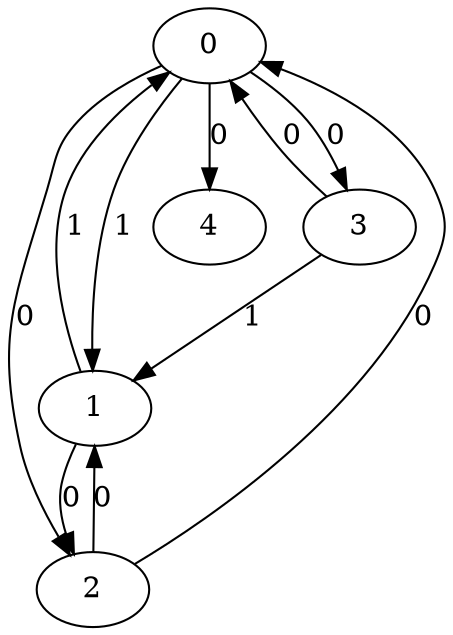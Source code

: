 // Source:3106 Canonical: -1 1 0 0 0 1 -1 0 -1 -1 0 0 -1 -1 -1 0 1 -1 -1 -1 -1 -1 -1 -1 -1
digraph HRA_from_3106_graph_000 {
  0 -> 1 [label="1"];
  0 -> 2 [label="0"];
  0 -> 3 [label="0"];
  1 -> 0 [label="1"];
  1 -> 2 [label="0"];
  2 -> 0 [label="0"];
  2 -> 1 [label="0"];
  3 -> 0 [label="0"];
  3 -> 1 [label="1"];
  0 -> 4 [label="0"];
}

// Source:3106 Canonical: -1 1 0 0 0 1 -1 0 -1 -1 0 0 -1 -1 -1 0 1 -1 -1 -1 0 -1 -1 -1 -1
digraph HRA_from_3106_graph_001 {
  0 -> 1 [label="1"];
  0 -> 2 [label="0"];
  0 -> 3 [label="0"];
  1 -> 0 [label="1"];
  1 -> 2 [label="0"];
  2 -> 0 [label="0"];
  2 -> 1 [label="0"];
  3 -> 0 [label="0"];
  3 -> 1 [label="1"];
  0 -> 4 [label="0"];
  4 -> 0 [label="0"];
}

// Source:3106 Canonical: -1 1 0 0 -1 1 -1 0 -1 0 0 0 -1 -1 -1 0 1 -1 -1 -1 -1 -1 -1 -1 -1
digraph HRA_from_3106_graph_002 {
  0 -> 1 [label="1"];
  0 -> 2 [label="0"];
  0 -> 3 [label="0"];
  1 -> 0 [label="1"];
  1 -> 2 [label="0"];
  2 -> 0 [label="0"];
  2 -> 1 [label="0"];
  3 -> 0 [label="0"];
  3 -> 1 [label="1"];
  1 -> 4 [label="0"];
}

// Source:3106 Canonical: -1 1 0 0 0 1 -1 0 -1 0 0 0 -1 -1 -1 0 1 -1 -1 -1 -1 -1 -1 -1 -1
digraph HRA_from_3106_graph_003 {
  0 -> 1 [label="1"];
  0 -> 2 [label="0"];
  0 -> 3 [label="0"];
  1 -> 0 [label="1"];
  1 -> 2 [label="0"];
  2 -> 0 [label="0"];
  2 -> 1 [label="0"];
  3 -> 0 [label="0"];
  3 -> 1 [label="1"];
  0 -> 4 [label="0"];
  1 -> 4 [label="0"];
}

// Source:3106 Canonical: -1 1 0 0 -1 1 -1 0 -1 0 0 0 -1 -1 -1 0 1 -1 -1 -1 0 -1 -1 -1 -1
digraph HRA_from_3106_graph_004 {
  0 -> 1 [label="1"];
  0 -> 2 [label="0"];
  0 -> 3 [label="0"];
  1 -> 0 [label="1"];
  1 -> 2 [label="0"];
  2 -> 0 [label="0"];
  2 -> 1 [label="0"];
  3 -> 0 [label="0"];
  3 -> 1 [label="1"];
  4 -> 0 [label="0"];
  1 -> 4 [label="0"];
}

// Source:3106 Canonical: -1 1 0 0 0 1 -1 0 -1 0 0 0 -1 -1 -1 0 1 -1 -1 -1 0 -1 -1 -1 -1
digraph HRA_from_3106_graph_005 {
  0 -> 1 [label="1"];
  0 -> 2 [label="0"];
  0 -> 3 [label="0"];
  1 -> 0 [label="1"];
  1 -> 2 [label="0"];
  2 -> 0 [label="0"];
  2 -> 1 [label="0"];
  3 -> 0 [label="0"];
  3 -> 1 [label="1"];
  0 -> 4 [label="0"];
  4 -> 0 [label="0"];
  1 -> 4 [label="0"];
}

// Source:3106 Canonical: -1 1 0 0 0 1 -1 0 -1 -1 0 0 -1 -1 -1 0 1 -1 -1 -1 -1 0 -1 -1 -1
digraph HRA_from_3106_graph_006 {
  0 -> 1 [label="1"];
  0 -> 2 [label="0"];
  0 -> 3 [label="0"];
  1 -> 0 [label="1"];
  1 -> 2 [label="0"];
  2 -> 0 [label="0"];
  2 -> 1 [label="0"];
  3 -> 0 [label="0"];
  3 -> 1 [label="1"];
  0 -> 4 [label="0"];
  4 -> 1 [label="0"];
}

// Source:3106 Canonical: -1 1 0 0 0 1 -1 0 -1 -1 0 0 -1 -1 -1 0 1 -1 -1 -1 0 0 -1 -1 -1
digraph HRA_from_3106_graph_007 {
  0 -> 1 [label="1"];
  0 -> 2 [label="0"];
  0 -> 3 [label="0"];
  1 -> 0 [label="1"];
  1 -> 2 [label="0"];
  2 -> 0 [label="0"];
  2 -> 1 [label="0"];
  3 -> 0 [label="0"];
  3 -> 1 [label="1"];
  0 -> 4 [label="0"];
  4 -> 0 [label="0"];
  4 -> 1 [label="0"];
}

// Source:3106 Canonical: -1 1 0 0 -1 1 -1 0 -1 0 0 0 -1 -1 -1 0 1 -1 -1 -1 -1 0 -1 -1 -1
digraph HRA_from_3106_graph_008 {
  0 -> 1 [label="1"];
  0 -> 2 [label="0"];
  0 -> 3 [label="0"];
  1 -> 0 [label="1"];
  1 -> 2 [label="0"];
  2 -> 0 [label="0"];
  2 -> 1 [label="0"];
  3 -> 0 [label="0"];
  3 -> 1 [label="1"];
  1 -> 4 [label="0"];
  4 -> 1 [label="0"];
}

// Source:3106 Canonical: -1 1 0 0 0 1 -1 0 -1 0 0 0 -1 -1 -1 0 1 -1 -1 -1 -1 0 -1 -1 -1
digraph HRA_from_3106_graph_009 {
  0 -> 1 [label="1"];
  0 -> 2 [label="0"];
  0 -> 3 [label="0"];
  1 -> 0 [label="1"];
  1 -> 2 [label="0"];
  2 -> 0 [label="0"];
  2 -> 1 [label="0"];
  3 -> 0 [label="0"];
  3 -> 1 [label="1"];
  0 -> 4 [label="0"];
  1 -> 4 [label="0"];
  4 -> 1 [label="0"];
}

// Source:3106 Canonical: -1 1 0 0 -1 1 -1 0 -1 0 0 0 -1 -1 -1 0 1 -1 -1 -1 0 0 -1 -1 -1
digraph HRA_from_3106_graph_010 {
  0 -> 1 [label="1"];
  0 -> 2 [label="0"];
  0 -> 3 [label="0"];
  1 -> 0 [label="1"];
  1 -> 2 [label="0"];
  2 -> 0 [label="0"];
  2 -> 1 [label="0"];
  3 -> 0 [label="0"];
  3 -> 1 [label="1"];
  4 -> 0 [label="0"];
  1 -> 4 [label="0"];
  4 -> 1 [label="0"];
}

// Source:3106 Canonical: -1 1 0 0 0 1 -1 0 -1 0 0 0 -1 -1 -1 0 1 -1 -1 -1 0 0 -1 -1 -1
digraph HRA_from_3106_graph_011 {
  0 -> 1 [label="1"];
  0 -> 2 [label="0"];
  0 -> 3 [label="0"];
  1 -> 0 [label="1"];
  1 -> 2 [label="0"];
  2 -> 0 [label="0"];
  2 -> 1 [label="0"];
  3 -> 0 [label="0"];
  3 -> 1 [label="1"];
  0 -> 4 [label="0"];
  4 -> 0 [label="0"];
  1 -> 4 [label="0"];
  4 -> 1 [label="0"];
}

// Source:3106 Canonical: -1 1 0 0 -1 1 -1 0 -1 -1 0 0 -1 -1 0 0 1 -1 -1 -1 -1 -1 -1 -1 -1
digraph HRA_from_3106_graph_012 {
  0 -> 1 [label="1"];
  0 -> 2 [label="0"];
  0 -> 3 [label="0"];
  1 -> 0 [label="1"];
  1 -> 2 [label="0"];
  2 -> 0 [label="0"];
  2 -> 1 [label="0"];
  3 -> 0 [label="0"];
  3 -> 1 [label="1"];
  2 -> 4 [label="0"];
}

// Source:3106 Canonical: -1 1 0 0 0 1 -1 0 -1 -1 0 0 -1 -1 0 0 1 -1 -1 -1 -1 -1 -1 -1 -1
digraph HRA_from_3106_graph_013 {
  0 -> 1 [label="1"];
  0 -> 2 [label="0"];
  0 -> 3 [label="0"];
  1 -> 0 [label="1"];
  1 -> 2 [label="0"];
  2 -> 0 [label="0"];
  2 -> 1 [label="0"];
  3 -> 0 [label="0"];
  3 -> 1 [label="1"];
  0 -> 4 [label="0"];
  2 -> 4 [label="0"];
}

// Source:3106 Canonical: -1 1 0 0 -1 1 -1 0 -1 -1 0 0 -1 -1 0 0 1 -1 -1 -1 0 -1 -1 -1 -1
digraph HRA_from_3106_graph_014 {
  0 -> 1 [label="1"];
  0 -> 2 [label="0"];
  0 -> 3 [label="0"];
  1 -> 0 [label="1"];
  1 -> 2 [label="0"];
  2 -> 0 [label="0"];
  2 -> 1 [label="0"];
  3 -> 0 [label="0"];
  3 -> 1 [label="1"];
  4 -> 0 [label="0"];
  2 -> 4 [label="0"];
}

// Source:3106 Canonical: -1 1 0 0 0 1 -1 0 -1 -1 0 0 -1 -1 0 0 1 -1 -1 -1 0 -1 -1 -1 -1
digraph HRA_from_3106_graph_015 {
  0 -> 1 [label="1"];
  0 -> 2 [label="0"];
  0 -> 3 [label="0"];
  1 -> 0 [label="1"];
  1 -> 2 [label="0"];
  2 -> 0 [label="0"];
  2 -> 1 [label="0"];
  3 -> 0 [label="0"];
  3 -> 1 [label="1"];
  0 -> 4 [label="0"];
  4 -> 0 [label="0"];
  2 -> 4 [label="0"];
}

// Source:3106 Canonical: -1 1 0 0 -1 1 -1 0 -1 0 0 0 -1 -1 0 0 1 -1 -1 -1 -1 -1 -1 -1 -1
digraph HRA_from_3106_graph_016 {
  0 -> 1 [label="1"];
  0 -> 2 [label="0"];
  0 -> 3 [label="0"];
  1 -> 0 [label="1"];
  1 -> 2 [label="0"];
  2 -> 0 [label="0"];
  2 -> 1 [label="0"];
  3 -> 0 [label="0"];
  3 -> 1 [label="1"];
  1 -> 4 [label="0"];
  2 -> 4 [label="0"];
}

// Source:3106 Canonical: -1 1 0 0 0 1 -1 0 -1 0 0 0 -1 -1 0 0 1 -1 -1 -1 -1 -1 -1 -1 -1
digraph HRA_from_3106_graph_017 {
  0 -> 1 [label="1"];
  0 -> 2 [label="0"];
  0 -> 3 [label="0"];
  1 -> 0 [label="1"];
  1 -> 2 [label="0"];
  2 -> 0 [label="0"];
  2 -> 1 [label="0"];
  3 -> 0 [label="0"];
  3 -> 1 [label="1"];
  0 -> 4 [label="0"];
  1 -> 4 [label="0"];
  2 -> 4 [label="0"];
}

// Source:3106 Canonical: -1 1 0 0 -1 1 -1 0 -1 0 0 0 -1 -1 0 0 1 -1 -1 -1 0 -1 -1 -1 -1
digraph HRA_from_3106_graph_018 {
  0 -> 1 [label="1"];
  0 -> 2 [label="0"];
  0 -> 3 [label="0"];
  1 -> 0 [label="1"];
  1 -> 2 [label="0"];
  2 -> 0 [label="0"];
  2 -> 1 [label="0"];
  3 -> 0 [label="0"];
  3 -> 1 [label="1"];
  4 -> 0 [label="0"];
  1 -> 4 [label="0"];
  2 -> 4 [label="0"];
}

// Source:3106 Canonical: -1 1 0 0 0 1 -1 0 -1 0 0 0 -1 -1 0 0 1 -1 -1 -1 0 -1 -1 -1 -1
digraph HRA_from_3106_graph_019 {
  0 -> 1 [label="1"];
  0 -> 2 [label="0"];
  0 -> 3 [label="0"];
  1 -> 0 [label="1"];
  1 -> 2 [label="0"];
  2 -> 0 [label="0"];
  2 -> 1 [label="0"];
  3 -> 0 [label="0"];
  3 -> 1 [label="1"];
  0 -> 4 [label="0"];
  4 -> 0 [label="0"];
  1 -> 4 [label="0"];
  2 -> 4 [label="0"];
}

// Source:3106 Canonical: -1 1 0 0 -1 1 -1 0 -1 -1 0 0 -1 -1 0 0 1 -1 -1 -1 -1 0 -1 -1 -1
digraph HRA_from_3106_graph_020 {
  0 -> 1 [label="1"];
  0 -> 2 [label="0"];
  0 -> 3 [label="0"];
  1 -> 0 [label="1"];
  1 -> 2 [label="0"];
  2 -> 0 [label="0"];
  2 -> 1 [label="0"];
  3 -> 0 [label="0"];
  3 -> 1 [label="1"];
  4 -> 1 [label="0"];
  2 -> 4 [label="0"];
}

// Source:3106 Canonical: -1 1 0 0 0 1 -1 0 -1 -1 0 0 -1 -1 0 0 1 -1 -1 -1 -1 0 -1 -1 -1
digraph HRA_from_3106_graph_021 {
  0 -> 1 [label="1"];
  0 -> 2 [label="0"];
  0 -> 3 [label="0"];
  1 -> 0 [label="1"];
  1 -> 2 [label="0"];
  2 -> 0 [label="0"];
  2 -> 1 [label="0"];
  3 -> 0 [label="0"];
  3 -> 1 [label="1"];
  0 -> 4 [label="0"];
  4 -> 1 [label="0"];
  2 -> 4 [label="0"];
}

// Source:3106 Canonical: -1 1 0 0 -1 1 -1 0 -1 -1 0 0 -1 -1 0 0 1 -1 -1 -1 0 0 -1 -1 -1
digraph HRA_from_3106_graph_022 {
  0 -> 1 [label="1"];
  0 -> 2 [label="0"];
  0 -> 3 [label="0"];
  1 -> 0 [label="1"];
  1 -> 2 [label="0"];
  2 -> 0 [label="0"];
  2 -> 1 [label="0"];
  3 -> 0 [label="0"];
  3 -> 1 [label="1"];
  4 -> 0 [label="0"];
  4 -> 1 [label="0"];
  2 -> 4 [label="0"];
}

// Source:3106 Canonical: -1 1 0 0 0 1 -1 0 -1 -1 0 0 -1 -1 0 0 1 -1 -1 -1 0 0 -1 -1 -1
digraph HRA_from_3106_graph_023 {
  0 -> 1 [label="1"];
  0 -> 2 [label="0"];
  0 -> 3 [label="0"];
  1 -> 0 [label="1"];
  1 -> 2 [label="0"];
  2 -> 0 [label="0"];
  2 -> 1 [label="0"];
  3 -> 0 [label="0"];
  3 -> 1 [label="1"];
  0 -> 4 [label="0"];
  4 -> 0 [label="0"];
  4 -> 1 [label="0"];
  2 -> 4 [label="0"];
}

// Source:3106 Canonical: -1 1 0 0 -1 1 -1 0 -1 0 0 0 -1 -1 0 0 1 -1 -1 -1 -1 0 -1 -1 -1
digraph HRA_from_3106_graph_024 {
  0 -> 1 [label="1"];
  0 -> 2 [label="0"];
  0 -> 3 [label="0"];
  1 -> 0 [label="1"];
  1 -> 2 [label="0"];
  2 -> 0 [label="0"];
  2 -> 1 [label="0"];
  3 -> 0 [label="0"];
  3 -> 1 [label="1"];
  1 -> 4 [label="0"];
  4 -> 1 [label="0"];
  2 -> 4 [label="0"];
}

// Source:3106 Canonical: -1 1 0 0 0 1 -1 0 -1 0 0 0 -1 -1 0 0 1 -1 -1 -1 -1 0 -1 -1 -1
digraph HRA_from_3106_graph_025 {
  0 -> 1 [label="1"];
  0 -> 2 [label="0"];
  0 -> 3 [label="0"];
  1 -> 0 [label="1"];
  1 -> 2 [label="0"];
  2 -> 0 [label="0"];
  2 -> 1 [label="0"];
  3 -> 0 [label="0"];
  3 -> 1 [label="1"];
  0 -> 4 [label="0"];
  1 -> 4 [label="0"];
  4 -> 1 [label="0"];
  2 -> 4 [label="0"];
}

// Source:3106 Canonical: -1 1 0 0 -1 1 -1 0 -1 0 0 0 -1 -1 0 0 1 -1 -1 -1 0 0 -1 -1 -1
digraph HRA_from_3106_graph_026 {
  0 -> 1 [label="1"];
  0 -> 2 [label="0"];
  0 -> 3 [label="0"];
  1 -> 0 [label="1"];
  1 -> 2 [label="0"];
  2 -> 0 [label="0"];
  2 -> 1 [label="0"];
  3 -> 0 [label="0"];
  3 -> 1 [label="1"];
  4 -> 0 [label="0"];
  1 -> 4 [label="0"];
  4 -> 1 [label="0"];
  2 -> 4 [label="0"];
}

// Source:3106 Canonical: -1 1 0 0 0 1 -1 0 -1 0 0 0 -1 -1 0 0 1 -1 -1 -1 0 0 -1 -1 -1
digraph HRA_from_3106_graph_027 {
  0 -> 1 [label="1"];
  0 -> 2 [label="0"];
  0 -> 3 [label="0"];
  1 -> 0 [label="1"];
  1 -> 2 [label="0"];
  2 -> 0 [label="0"];
  2 -> 1 [label="0"];
  3 -> 0 [label="0"];
  3 -> 1 [label="1"];
  0 -> 4 [label="0"];
  4 -> 0 [label="0"];
  1 -> 4 [label="0"];
  4 -> 1 [label="0"];
  2 -> 4 [label="0"];
}

// Source:3106 Canonical: -1 1 0 0 0 1 -1 0 -1 -1 0 0 -1 -1 -1 0 1 -1 -1 -1 -1 -1 0 -1 -1
digraph HRA_from_3106_graph_028 {
  0 -> 1 [label="1"];
  0 -> 2 [label="0"];
  0 -> 3 [label="0"];
  1 -> 0 [label="1"];
  1 -> 2 [label="0"];
  2 -> 0 [label="0"];
  2 -> 1 [label="0"];
  3 -> 0 [label="0"];
  3 -> 1 [label="1"];
  0 -> 4 [label="0"];
  4 -> 2 [label="0"];
}

// Source:3106 Canonical: -1 1 0 0 0 1 -1 0 -1 -1 0 0 -1 -1 -1 0 1 -1 -1 -1 0 -1 0 -1 -1
digraph HRA_from_3106_graph_029 {
  0 -> 1 [label="1"];
  0 -> 2 [label="0"];
  0 -> 3 [label="0"];
  1 -> 0 [label="1"];
  1 -> 2 [label="0"];
  2 -> 0 [label="0"];
  2 -> 1 [label="0"];
  3 -> 0 [label="0"];
  3 -> 1 [label="1"];
  0 -> 4 [label="0"];
  4 -> 0 [label="0"];
  4 -> 2 [label="0"];
}

// Source:3106 Canonical: -1 1 0 0 -1 1 -1 0 -1 0 0 0 -1 -1 -1 0 1 -1 -1 -1 -1 -1 0 -1 -1
digraph HRA_from_3106_graph_030 {
  0 -> 1 [label="1"];
  0 -> 2 [label="0"];
  0 -> 3 [label="0"];
  1 -> 0 [label="1"];
  1 -> 2 [label="0"];
  2 -> 0 [label="0"];
  2 -> 1 [label="0"];
  3 -> 0 [label="0"];
  3 -> 1 [label="1"];
  1 -> 4 [label="0"];
  4 -> 2 [label="0"];
}

// Source:3106 Canonical: -1 1 0 0 0 1 -1 0 -1 0 0 0 -1 -1 -1 0 1 -1 -1 -1 -1 -1 0 -1 -1
digraph HRA_from_3106_graph_031 {
  0 -> 1 [label="1"];
  0 -> 2 [label="0"];
  0 -> 3 [label="0"];
  1 -> 0 [label="1"];
  1 -> 2 [label="0"];
  2 -> 0 [label="0"];
  2 -> 1 [label="0"];
  3 -> 0 [label="0"];
  3 -> 1 [label="1"];
  0 -> 4 [label="0"];
  1 -> 4 [label="0"];
  4 -> 2 [label="0"];
}

// Source:3106 Canonical: -1 1 0 0 -1 1 -1 0 -1 0 0 0 -1 -1 -1 0 1 -1 -1 -1 0 -1 0 -1 -1
digraph HRA_from_3106_graph_032 {
  0 -> 1 [label="1"];
  0 -> 2 [label="0"];
  0 -> 3 [label="0"];
  1 -> 0 [label="1"];
  1 -> 2 [label="0"];
  2 -> 0 [label="0"];
  2 -> 1 [label="0"];
  3 -> 0 [label="0"];
  3 -> 1 [label="1"];
  4 -> 0 [label="0"];
  1 -> 4 [label="0"];
  4 -> 2 [label="0"];
}

// Source:3106 Canonical: -1 1 0 0 0 1 -1 0 -1 0 0 0 -1 -1 -1 0 1 -1 -1 -1 0 -1 0 -1 -1
digraph HRA_from_3106_graph_033 {
  0 -> 1 [label="1"];
  0 -> 2 [label="0"];
  0 -> 3 [label="0"];
  1 -> 0 [label="1"];
  1 -> 2 [label="0"];
  2 -> 0 [label="0"];
  2 -> 1 [label="0"];
  3 -> 0 [label="0"];
  3 -> 1 [label="1"];
  0 -> 4 [label="0"];
  4 -> 0 [label="0"];
  1 -> 4 [label="0"];
  4 -> 2 [label="0"];
}

// Source:3106 Canonical: -1 1 0 0 0 1 -1 0 -1 -1 0 0 -1 -1 -1 0 1 -1 -1 -1 -1 0 0 -1 -1
digraph HRA_from_3106_graph_034 {
  0 -> 1 [label="1"];
  0 -> 2 [label="0"];
  0 -> 3 [label="0"];
  1 -> 0 [label="1"];
  1 -> 2 [label="0"];
  2 -> 0 [label="0"];
  2 -> 1 [label="0"];
  3 -> 0 [label="0"];
  3 -> 1 [label="1"];
  0 -> 4 [label="0"];
  4 -> 1 [label="0"];
  4 -> 2 [label="0"];
}

// Source:3106 Canonical: -1 1 0 0 0 1 -1 0 -1 -1 0 0 -1 -1 -1 0 1 -1 -1 -1 0 0 0 -1 -1
digraph HRA_from_3106_graph_035 {
  0 -> 1 [label="1"];
  0 -> 2 [label="0"];
  0 -> 3 [label="0"];
  1 -> 0 [label="1"];
  1 -> 2 [label="0"];
  2 -> 0 [label="0"];
  2 -> 1 [label="0"];
  3 -> 0 [label="0"];
  3 -> 1 [label="1"];
  0 -> 4 [label="0"];
  4 -> 0 [label="0"];
  4 -> 1 [label="0"];
  4 -> 2 [label="0"];
}

// Source:3106 Canonical: -1 1 0 0 -1 1 -1 0 -1 0 0 0 -1 -1 -1 0 1 -1 -1 -1 -1 0 0 -1 -1
digraph HRA_from_3106_graph_036 {
  0 -> 1 [label="1"];
  0 -> 2 [label="0"];
  0 -> 3 [label="0"];
  1 -> 0 [label="1"];
  1 -> 2 [label="0"];
  2 -> 0 [label="0"];
  2 -> 1 [label="0"];
  3 -> 0 [label="0"];
  3 -> 1 [label="1"];
  1 -> 4 [label="0"];
  4 -> 1 [label="0"];
  4 -> 2 [label="0"];
}

// Source:3106 Canonical: -1 1 0 0 0 1 -1 0 -1 0 0 0 -1 -1 -1 0 1 -1 -1 -1 -1 0 0 -1 -1
digraph HRA_from_3106_graph_037 {
  0 -> 1 [label="1"];
  0 -> 2 [label="0"];
  0 -> 3 [label="0"];
  1 -> 0 [label="1"];
  1 -> 2 [label="0"];
  2 -> 0 [label="0"];
  2 -> 1 [label="0"];
  3 -> 0 [label="0"];
  3 -> 1 [label="1"];
  0 -> 4 [label="0"];
  1 -> 4 [label="0"];
  4 -> 1 [label="0"];
  4 -> 2 [label="0"];
}

// Source:3106 Canonical: -1 1 0 0 -1 1 -1 0 -1 0 0 0 -1 -1 -1 0 1 -1 -1 -1 0 0 0 -1 -1
digraph HRA_from_3106_graph_038 {
  0 -> 1 [label="1"];
  0 -> 2 [label="0"];
  0 -> 3 [label="0"];
  1 -> 0 [label="1"];
  1 -> 2 [label="0"];
  2 -> 0 [label="0"];
  2 -> 1 [label="0"];
  3 -> 0 [label="0"];
  3 -> 1 [label="1"];
  4 -> 0 [label="0"];
  1 -> 4 [label="0"];
  4 -> 1 [label="0"];
  4 -> 2 [label="0"];
}

// Source:3106 Canonical: -1 1 0 0 0 1 -1 0 -1 0 0 0 -1 -1 -1 0 1 -1 -1 -1 0 0 0 -1 -1
digraph HRA_from_3106_graph_039 {
  0 -> 1 [label="1"];
  0 -> 2 [label="0"];
  0 -> 3 [label="0"];
  1 -> 0 [label="1"];
  1 -> 2 [label="0"];
  2 -> 0 [label="0"];
  2 -> 1 [label="0"];
  3 -> 0 [label="0"];
  3 -> 1 [label="1"];
  0 -> 4 [label="0"];
  4 -> 0 [label="0"];
  1 -> 4 [label="0"];
  4 -> 1 [label="0"];
  4 -> 2 [label="0"];
}

// Source:3106 Canonical: -1 1 0 0 -1 1 -1 0 -1 -1 0 0 -1 -1 0 0 1 -1 -1 -1 -1 -1 0 -1 -1
digraph HRA_from_3106_graph_040 {
  0 -> 1 [label="1"];
  0 -> 2 [label="0"];
  0 -> 3 [label="0"];
  1 -> 0 [label="1"];
  1 -> 2 [label="0"];
  2 -> 0 [label="0"];
  2 -> 1 [label="0"];
  3 -> 0 [label="0"];
  3 -> 1 [label="1"];
  2 -> 4 [label="0"];
  4 -> 2 [label="0"];
}

// Source:3106 Canonical: -1 1 0 0 0 1 -1 0 -1 -1 0 0 -1 -1 0 0 1 -1 -1 -1 -1 -1 0 -1 -1
digraph HRA_from_3106_graph_041 {
  0 -> 1 [label="1"];
  0 -> 2 [label="0"];
  0 -> 3 [label="0"];
  1 -> 0 [label="1"];
  1 -> 2 [label="0"];
  2 -> 0 [label="0"];
  2 -> 1 [label="0"];
  3 -> 0 [label="0"];
  3 -> 1 [label="1"];
  0 -> 4 [label="0"];
  2 -> 4 [label="0"];
  4 -> 2 [label="0"];
}

// Source:3106 Canonical: -1 1 0 0 -1 1 -1 0 -1 -1 0 0 -1 -1 0 0 1 -1 -1 -1 0 -1 0 -1 -1
digraph HRA_from_3106_graph_042 {
  0 -> 1 [label="1"];
  0 -> 2 [label="0"];
  0 -> 3 [label="0"];
  1 -> 0 [label="1"];
  1 -> 2 [label="0"];
  2 -> 0 [label="0"];
  2 -> 1 [label="0"];
  3 -> 0 [label="0"];
  3 -> 1 [label="1"];
  4 -> 0 [label="0"];
  2 -> 4 [label="0"];
  4 -> 2 [label="0"];
}

// Source:3106 Canonical: -1 1 0 0 0 1 -1 0 -1 -1 0 0 -1 -1 0 0 1 -1 -1 -1 0 -1 0 -1 -1
digraph HRA_from_3106_graph_043 {
  0 -> 1 [label="1"];
  0 -> 2 [label="0"];
  0 -> 3 [label="0"];
  1 -> 0 [label="1"];
  1 -> 2 [label="0"];
  2 -> 0 [label="0"];
  2 -> 1 [label="0"];
  3 -> 0 [label="0"];
  3 -> 1 [label="1"];
  0 -> 4 [label="0"];
  4 -> 0 [label="0"];
  2 -> 4 [label="0"];
  4 -> 2 [label="0"];
}

// Source:3106 Canonical: -1 1 0 0 -1 1 -1 0 -1 0 0 0 -1 -1 0 0 1 -1 -1 -1 -1 -1 0 -1 -1
digraph HRA_from_3106_graph_044 {
  0 -> 1 [label="1"];
  0 -> 2 [label="0"];
  0 -> 3 [label="0"];
  1 -> 0 [label="1"];
  1 -> 2 [label="0"];
  2 -> 0 [label="0"];
  2 -> 1 [label="0"];
  3 -> 0 [label="0"];
  3 -> 1 [label="1"];
  1 -> 4 [label="0"];
  2 -> 4 [label="0"];
  4 -> 2 [label="0"];
}

// Source:3106 Canonical: -1 1 0 0 0 1 -1 0 -1 0 0 0 -1 -1 0 0 1 -1 -1 -1 -1 -1 0 -1 -1
digraph HRA_from_3106_graph_045 {
  0 -> 1 [label="1"];
  0 -> 2 [label="0"];
  0 -> 3 [label="0"];
  1 -> 0 [label="1"];
  1 -> 2 [label="0"];
  2 -> 0 [label="0"];
  2 -> 1 [label="0"];
  3 -> 0 [label="0"];
  3 -> 1 [label="1"];
  0 -> 4 [label="0"];
  1 -> 4 [label="0"];
  2 -> 4 [label="0"];
  4 -> 2 [label="0"];
}

// Source:3106 Canonical: -1 1 0 0 -1 1 -1 0 -1 0 0 0 -1 -1 0 0 1 -1 -1 -1 0 -1 0 -1 -1
digraph HRA_from_3106_graph_046 {
  0 -> 1 [label="1"];
  0 -> 2 [label="0"];
  0 -> 3 [label="0"];
  1 -> 0 [label="1"];
  1 -> 2 [label="0"];
  2 -> 0 [label="0"];
  2 -> 1 [label="0"];
  3 -> 0 [label="0"];
  3 -> 1 [label="1"];
  4 -> 0 [label="0"];
  1 -> 4 [label="0"];
  2 -> 4 [label="0"];
  4 -> 2 [label="0"];
}

// Source:3106 Canonical: -1 1 0 0 0 1 -1 0 -1 0 0 0 -1 -1 0 0 1 -1 -1 -1 0 -1 0 -1 -1
digraph HRA_from_3106_graph_047 {
  0 -> 1 [label="1"];
  0 -> 2 [label="0"];
  0 -> 3 [label="0"];
  1 -> 0 [label="1"];
  1 -> 2 [label="0"];
  2 -> 0 [label="0"];
  2 -> 1 [label="0"];
  3 -> 0 [label="0"];
  3 -> 1 [label="1"];
  0 -> 4 [label="0"];
  4 -> 0 [label="0"];
  1 -> 4 [label="0"];
  2 -> 4 [label="0"];
  4 -> 2 [label="0"];
}

// Source:3106 Canonical: -1 1 0 0 -1 1 -1 0 -1 -1 0 0 -1 -1 0 0 1 -1 -1 -1 -1 0 0 -1 -1
digraph HRA_from_3106_graph_048 {
  0 -> 1 [label="1"];
  0 -> 2 [label="0"];
  0 -> 3 [label="0"];
  1 -> 0 [label="1"];
  1 -> 2 [label="0"];
  2 -> 0 [label="0"];
  2 -> 1 [label="0"];
  3 -> 0 [label="0"];
  3 -> 1 [label="1"];
  4 -> 1 [label="0"];
  2 -> 4 [label="0"];
  4 -> 2 [label="0"];
}

// Source:3106 Canonical: -1 1 0 0 0 1 -1 0 -1 -1 0 0 -1 -1 0 0 1 -1 -1 -1 -1 0 0 -1 -1
digraph HRA_from_3106_graph_049 {
  0 -> 1 [label="1"];
  0 -> 2 [label="0"];
  0 -> 3 [label="0"];
  1 -> 0 [label="1"];
  1 -> 2 [label="0"];
  2 -> 0 [label="0"];
  2 -> 1 [label="0"];
  3 -> 0 [label="0"];
  3 -> 1 [label="1"];
  0 -> 4 [label="0"];
  4 -> 1 [label="0"];
  2 -> 4 [label="0"];
  4 -> 2 [label="0"];
}

// Source:3106 Canonical: -1 1 0 0 -1 1 -1 0 -1 -1 0 0 -1 -1 0 0 1 -1 -1 -1 0 0 0 -1 -1
digraph HRA_from_3106_graph_050 {
  0 -> 1 [label="1"];
  0 -> 2 [label="0"];
  0 -> 3 [label="0"];
  1 -> 0 [label="1"];
  1 -> 2 [label="0"];
  2 -> 0 [label="0"];
  2 -> 1 [label="0"];
  3 -> 0 [label="0"];
  3 -> 1 [label="1"];
  4 -> 0 [label="0"];
  4 -> 1 [label="0"];
  2 -> 4 [label="0"];
  4 -> 2 [label="0"];
}

// Source:3106 Canonical: -1 1 0 0 0 1 -1 0 -1 -1 0 0 -1 -1 0 0 1 -1 -1 -1 0 0 0 -1 -1
digraph HRA_from_3106_graph_051 {
  0 -> 1 [label="1"];
  0 -> 2 [label="0"];
  0 -> 3 [label="0"];
  1 -> 0 [label="1"];
  1 -> 2 [label="0"];
  2 -> 0 [label="0"];
  2 -> 1 [label="0"];
  3 -> 0 [label="0"];
  3 -> 1 [label="1"];
  0 -> 4 [label="0"];
  4 -> 0 [label="0"];
  4 -> 1 [label="0"];
  2 -> 4 [label="0"];
  4 -> 2 [label="0"];
}

// Source:3106 Canonical: -1 1 0 0 -1 1 -1 0 -1 0 0 0 -1 -1 0 0 1 -1 -1 -1 -1 0 0 -1 -1
digraph HRA_from_3106_graph_052 {
  0 -> 1 [label="1"];
  0 -> 2 [label="0"];
  0 -> 3 [label="0"];
  1 -> 0 [label="1"];
  1 -> 2 [label="0"];
  2 -> 0 [label="0"];
  2 -> 1 [label="0"];
  3 -> 0 [label="0"];
  3 -> 1 [label="1"];
  1 -> 4 [label="0"];
  4 -> 1 [label="0"];
  2 -> 4 [label="0"];
  4 -> 2 [label="0"];
}

// Source:3106 Canonical: -1 1 0 0 0 1 -1 0 -1 0 0 0 -1 -1 0 0 1 -1 -1 -1 -1 0 0 -1 -1
digraph HRA_from_3106_graph_053 {
  0 -> 1 [label="1"];
  0 -> 2 [label="0"];
  0 -> 3 [label="0"];
  1 -> 0 [label="1"];
  1 -> 2 [label="0"];
  2 -> 0 [label="0"];
  2 -> 1 [label="0"];
  3 -> 0 [label="0"];
  3 -> 1 [label="1"];
  0 -> 4 [label="0"];
  1 -> 4 [label="0"];
  4 -> 1 [label="0"];
  2 -> 4 [label="0"];
  4 -> 2 [label="0"];
}

// Source:3106 Canonical: -1 1 0 0 -1 1 -1 0 -1 0 0 0 -1 -1 0 0 1 -1 -1 -1 0 0 0 -1 -1
digraph HRA_from_3106_graph_054 {
  0 -> 1 [label="1"];
  0 -> 2 [label="0"];
  0 -> 3 [label="0"];
  1 -> 0 [label="1"];
  1 -> 2 [label="0"];
  2 -> 0 [label="0"];
  2 -> 1 [label="0"];
  3 -> 0 [label="0"];
  3 -> 1 [label="1"];
  4 -> 0 [label="0"];
  1 -> 4 [label="0"];
  4 -> 1 [label="0"];
  2 -> 4 [label="0"];
  4 -> 2 [label="0"];
}

// Source:3106 Canonical: -1 1 0 0 0 1 -1 0 -1 0 0 0 -1 -1 0 0 1 -1 -1 -1 0 0 0 -1 -1
digraph HRA_from_3106_graph_055 {
  0 -> 1 [label="1"];
  0 -> 2 [label="0"];
  0 -> 3 [label="0"];
  1 -> 0 [label="1"];
  1 -> 2 [label="0"];
  2 -> 0 [label="0"];
  2 -> 1 [label="0"];
  3 -> 0 [label="0"];
  3 -> 1 [label="1"];
  0 -> 4 [label="0"];
  4 -> 0 [label="0"];
  1 -> 4 [label="0"];
  4 -> 1 [label="0"];
  2 -> 4 [label="0"];
  4 -> 2 [label="0"];
}

// Source:3106 Canonical: -1 1 0 0 -1 1 -1 0 -1 -1 0 0 -1 -1 -1 0 1 -1 -1 0 -1 -1 -1 -1 -1
digraph HRA_from_3106_graph_056 {
  0 -> 1 [label="1"];
  0 -> 2 [label="0"];
  0 -> 3 [label="0"];
  1 -> 0 [label="1"];
  1 -> 2 [label="0"];
  2 -> 0 [label="0"];
  2 -> 1 [label="0"];
  3 -> 0 [label="0"];
  3 -> 1 [label="1"];
  3 -> 4 [label="0"];
}

// Source:3106 Canonical: -1 1 0 0 0 1 -1 0 -1 -1 0 0 -1 -1 -1 0 1 -1 -1 0 -1 -1 -1 -1 -1
digraph HRA_from_3106_graph_057 {
  0 -> 1 [label="1"];
  0 -> 2 [label="0"];
  0 -> 3 [label="0"];
  1 -> 0 [label="1"];
  1 -> 2 [label="0"];
  2 -> 0 [label="0"];
  2 -> 1 [label="0"];
  3 -> 0 [label="0"];
  3 -> 1 [label="1"];
  0 -> 4 [label="0"];
  3 -> 4 [label="0"];
}

// Source:3106 Canonical: -1 1 0 0 -1 1 -1 0 -1 -1 0 0 -1 -1 -1 0 1 -1 -1 0 0 -1 -1 -1 -1
digraph HRA_from_3106_graph_058 {
  0 -> 1 [label="1"];
  0 -> 2 [label="0"];
  0 -> 3 [label="0"];
  1 -> 0 [label="1"];
  1 -> 2 [label="0"];
  2 -> 0 [label="0"];
  2 -> 1 [label="0"];
  3 -> 0 [label="0"];
  3 -> 1 [label="1"];
  4 -> 0 [label="0"];
  3 -> 4 [label="0"];
}

// Source:3106 Canonical: -1 1 0 0 0 1 -1 0 -1 -1 0 0 -1 -1 -1 0 1 -1 -1 0 0 -1 -1 -1 -1
digraph HRA_from_3106_graph_059 {
  0 -> 1 [label="1"];
  0 -> 2 [label="0"];
  0 -> 3 [label="0"];
  1 -> 0 [label="1"];
  1 -> 2 [label="0"];
  2 -> 0 [label="0"];
  2 -> 1 [label="0"];
  3 -> 0 [label="0"];
  3 -> 1 [label="1"];
  0 -> 4 [label="0"];
  4 -> 0 [label="0"];
  3 -> 4 [label="0"];
}

// Source:3106 Canonical: -1 1 0 0 -1 1 -1 0 -1 0 0 0 -1 -1 -1 0 1 -1 -1 0 -1 -1 -1 -1 -1
digraph HRA_from_3106_graph_060 {
  0 -> 1 [label="1"];
  0 -> 2 [label="0"];
  0 -> 3 [label="0"];
  1 -> 0 [label="1"];
  1 -> 2 [label="0"];
  2 -> 0 [label="0"];
  2 -> 1 [label="0"];
  3 -> 0 [label="0"];
  3 -> 1 [label="1"];
  1 -> 4 [label="0"];
  3 -> 4 [label="0"];
}

// Source:3106 Canonical: -1 1 0 0 0 1 -1 0 -1 0 0 0 -1 -1 -1 0 1 -1 -1 0 -1 -1 -1 -1 -1
digraph HRA_from_3106_graph_061 {
  0 -> 1 [label="1"];
  0 -> 2 [label="0"];
  0 -> 3 [label="0"];
  1 -> 0 [label="1"];
  1 -> 2 [label="0"];
  2 -> 0 [label="0"];
  2 -> 1 [label="0"];
  3 -> 0 [label="0"];
  3 -> 1 [label="1"];
  0 -> 4 [label="0"];
  1 -> 4 [label="0"];
  3 -> 4 [label="0"];
}

// Source:3106 Canonical: -1 1 0 0 -1 1 -1 0 -1 0 0 0 -1 -1 -1 0 1 -1 -1 0 0 -1 -1 -1 -1
digraph HRA_from_3106_graph_062 {
  0 -> 1 [label="1"];
  0 -> 2 [label="0"];
  0 -> 3 [label="0"];
  1 -> 0 [label="1"];
  1 -> 2 [label="0"];
  2 -> 0 [label="0"];
  2 -> 1 [label="0"];
  3 -> 0 [label="0"];
  3 -> 1 [label="1"];
  4 -> 0 [label="0"];
  1 -> 4 [label="0"];
  3 -> 4 [label="0"];
}

// Source:3106 Canonical: -1 1 0 0 0 1 -1 0 -1 0 0 0 -1 -1 -1 0 1 -1 -1 0 0 -1 -1 -1 -1
digraph HRA_from_3106_graph_063 {
  0 -> 1 [label="1"];
  0 -> 2 [label="0"];
  0 -> 3 [label="0"];
  1 -> 0 [label="1"];
  1 -> 2 [label="0"];
  2 -> 0 [label="0"];
  2 -> 1 [label="0"];
  3 -> 0 [label="0"];
  3 -> 1 [label="1"];
  0 -> 4 [label="0"];
  4 -> 0 [label="0"];
  1 -> 4 [label="0"];
  3 -> 4 [label="0"];
}

// Source:3106 Canonical: -1 1 0 0 -1 1 -1 0 -1 -1 0 0 -1 -1 -1 0 1 -1 -1 0 -1 0 -1 -1 -1
digraph HRA_from_3106_graph_064 {
  0 -> 1 [label="1"];
  0 -> 2 [label="0"];
  0 -> 3 [label="0"];
  1 -> 0 [label="1"];
  1 -> 2 [label="0"];
  2 -> 0 [label="0"];
  2 -> 1 [label="0"];
  3 -> 0 [label="0"];
  3 -> 1 [label="1"];
  4 -> 1 [label="0"];
  3 -> 4 [label="0"];
}

// Source:3106 Canonical: -1 1 0 0 0 1 -1 0 -1 -1 0 0 -1 -1 -1 0 1 -1 -1 0 -1 0 -1 -1 -1
digraph HRA_from_3106_graph_065 {
  0 -> 1 [label="1"];
  0 -> 2 [label="0"];
  0 -> 3 [label="0"];
  1 -> 0 [label="1"];
  1 -> 2 [label="0"];
  2 -> 0 [label="0"];
  2 -> 1 [label="0"];
  3 -> 0 [label="0"];
  3 -> 1 [label="1"];
  0 -> 4 [label="0"];
  4 -> 1 [label="0"];
  3 -> 4 [label="0"];
}

// Source:3106 Canonical: -1 1 0 0 -1 1 -1 0 -1 -1 0 0 -1 -1 -1 0 1 -1 -1 0 0 0 -1 -1 -1
digraph HRA_from_3106_graph_066 {
  0 -> 1 [label="1"];
  0 -> 2 [label="0"];
  0 -> 3 [label="0"];
  1 -> 0 [label="1"];
  1 -> 2 [label="0"];
  2 -> 0 [label="0"];
  2 -> 1 [label="0"];
  3 -> 0 [label="0"];
  3 -> 1 [label="1"];
  4 -> 0 [label="0"];
  4 -> 1 [label="0"];
  3 -> 4 [label="0"];
}

// Source:3106 Canonical: -1 1 0 0 0 1 -1 0 -1 -1 0 0 -1 -1 -1 0 1 -1 -1 0 0 0 -1 -1 -1
digraph HRA_from_3106_graph_067 {
  0 -> 1 [label="1"];
  0 -> 2 [label="0"];
  0 -> 3 [label="0"];
  1 -> 0 [label="1"];
  1 -> 2 [label="0"];
  2 -> 0 [label="0"];
  2 -> 1 [label="0"];
  3 -> 0 [label="0"];
  3 -> 1 [label="1"];
  0 -> 4 [label="0"];
  4 -> 0 [label="0"];
  4 -> 1 [label="0"];
  3 -> 4 [label="0"];
}

// Source:3106 Canonical: -1 1 0 0 -1 1 -1 0 -1 0 0 0 -1 -1 -1 0 1 -1 -1 0 -1 0 -1 -1 -1
digraph HRA_from_3106_graph_068 {
  0 -> 1 [label="1"];
  0 -> 2 [label="0"];
  0 -> 3 [label="0"];
  1 -> 0 [label="1"];
  1 -> 2 [label="0"];
  2 -> 0 [label="0"];
  2 -> 1 [label="0"];
  3 -> 0 [label="0"];
  3 -> 1 [label="1"];
  1 -> 4 [label="0"];
  4 -> 1 [label="0"];
  3 -> 4 [label="0"];
}

// Source:3106 Canonical: -1 1 0 0 0 1 -1 0 -1 0 0 0 -1 -1 -1 0 1 -1 -1 0 -1 0 -1 -1 -1
digraph HRA_from_3106_graph_069 {
  0 -> 1 [label="1"];
  0 -> 2 [label="0"];
  0 -> 3 [label="0"];
  1 -> 0 [label="1"];
  1 -> 2 [label="0"];
  2 -> 0 [label="0"];
  2 -> 1 [label="0"];
  3 -> 0 [label="0"];
  3 -> 1 [label="1"];
  0 -> 4 [label="0"];
  1 -> 4 [label="0"];
  4 -> 1 [label="0"];
  3 -> 4 [label="0"];
}

// Source:3106 Canonical: -1 1 0 0 -1 1 -1 0 -1 0 0 0 -1 -1 -1 0 1 -1 -1 0 0 0 -1 -1 -1
digraph HRA_from_3106_graph_070 {
  0 -> 1 [label="1"];
  0 -> 2 [label="0"];
  0 -> 3 [label="0"];
  1 -> 0 [label="1"];
  1 -> 2 [label="0"];
  2 -> 0 [label="0"];
  2 -> 1 [label="0"];
  3 -> 0 [label="0"];
  3 -> 1 [label="1"];
  4 -> 0 [label="0"];
  1 -> 4 [label="0"];
  4 -> 1 [label="0"];
  3 -> 4 [label="0"];
}

// Source:3106 Canonical: -1 1 0 0 0 1 -1 0 -1 0 0 0 -1 -1 -1 0 1 -1 -1 0 0 0 -1 -1 -1
digraph HRA_from_3106_graph_071 {
  0 -> 1 [label="1"];
  0 -> 2 [label="0"];
  0 -> 3 [label="0"];
  1 -> 0 [label="1"];
  1 -> 2 [label="0"];
  2 -> 0 [label="0"];
  2 -> 1 [label="0"];
  3 -> 0 [label="0"];
  3 -> 1 [label="1"];
  0 -> 4 [label="0"];
  4 -> 0 [label="0"];
  1 -> 4 [label="0"];
  4 -> 1 [label="0"];
  3 -> 4 [label="0"];
}

// Source:3106 Canonical: -1 1 0 0 -1 1 -1 0 -1 -1 0 0 -1 -1 0 0 1 -1 -1 0 -1 -1 -1 -1 -1
digraph HRA_from_3106_graph_072 {
  0 -> 1 [label="1"];
  0 -> 2 [label="0"];
  0 -> 3 [label="0"];
  1 -> 0 [label="1"];
  1 -> 2 [label="0"];
  2 -> 0 [label="0"];
  2 -> 1 [label="0"];
  3 -> 0 [label="0"];
  3 -> 1 [label="1"];
  2 -> 4 [label="0"];
  3 -> 4 [label="0"];
}

// Source:3106 Canonical: -1 1 0 0 0 1 -1 0 -1 -1 0 0 -1 -1 0 0 1 -1 -1 0 -1 -1 -1 -1 -1
digraph HRA_from_3106_graph_073 {
  0 -> 1 [label="1"];
  0 -> 2 [label="0"];
  0 -> 3 [label="0"];
  1 -> 0 [label="1"];
  1 -> 2 [label="0"];
  2 -> 0 [label="0"];
  2 -> 1 [label="0"];
  3 -> 0 [label="0"];
  3 -> 1 [label="1"];
  0 -> 4 [label="0"];
  2 -> 4 [label="0"];
  3 -> 4 [label="0"];
}

// Source:3106 Canonical: -1 1 0 0 -1 1 -1 0 -1 -1 0 0 -1 -1 0 0 1 -1 -1 0 0 -1 -1 -1 -1
digraph HRA_from_3106_graph_074 {
  0 -> 1 [label="1"];
  0 -> 2 [label="0"];
  0 -> 3 [label="0"];
  1 -> 0 [label="1"];
  1 -> 2 [label="0"];
  2 -> 0 [label="0"];
  2 -> 1 [label="0"];
  3 -> 0 [label="0"];
  3 -> 1 [label="1"];
  4 -> 0 [label="0"];
  2 -> 4 [label="0"];
  3 -> 4 [label="0"];
}

// Source:3106 Canonical: -1 1 0 0 0 1 -1 0 -1 -1 0 0 -1 -1 0 0 1 -1 -1 0 0 -1 -1 -1 -1
digraph HRA_from_3106_graph_075 {
  0 -> 1 [label="1"];
  0 -> 2 [label="0"];
  0 -> 3 [label="0"];
  1 -> 0 [label="1"];
  1 -> 2 [label="0"];
  2 -> 0 [label="0"];
  2 -> 1 [label="0"];
  3 -> 0 [label="0"];
  3 -> 1 [label="1"];
  0 -> 4 [label="0"];
  4 -> 0 [label="0"];
  2 -> 4 [label="0"];
  3 -> 4 [label="0"];
}

// Source:3106 Canonical: -1 1 0 0 -1 1 -1 0 -1 0 0 0 -1 -1 0 0 1 -1 -1 0 -1 -1 -1 -1 -1
digraph HRA_from_3106_graph_076 {
  0 -> 1 [label="1"];
  0 -> 2 [label="0"];
  0 -> 3 [label="0"];
  1 -> 0 [label="1"];
  1 -> 2 [label="0"];
  2 -> 0 [label="0"];
  2 -> 1 [label="0"];
  3 -> 0 [label="0"];
  3 -> 1 [label="1"];
  1 -> 4 [label="0"];
  2 -> 4 [label="0"];
  3 -> 4 [label="0"];
}

// Source:3106 Canonical: -1 1 0 0 0 1 -1 0 -1 0 0 0 -1 -1 0 0 1 -1 -1 0 -1 -1 -1 -1 -1
digraph HRA_from_3106_graph_077 {
  0 -> 1 [label="1"];
  0 -> 2 [label="0"];
  0 -> 3 [label="0"];
  1 -> 0 [label="1"];
  1 -> 2 [label="0"];
  2 -> 0 [label="0"];
  2 -> 1 [label="0"];
  3 -> 0 [label="0"];
  3 -> 1 [label="1"];
  0 -> 4 [label="0"];
  1 -> 4 [label="0"];
  2 -> 4 [label="0"];
  3 -> 4 [label="0"];
}

// Source:3106 Canonical: -1 1 0 0 -1 1 -1 0 -1 0 0 0 -1 -1 0 0 1 -1 -1 0 0 -1 -1 -1 -1
digraph HRA_from_3106_graph_078 {
  0 -> 1 [label="1"];
  0 -> 2 [label="0"];
  0 -> 3 [label="0"];
  1 -> 0 [label="1"];
  1 -> 2 [label="0"];
  2 -> 0 [label="0"];
  2 -> 1 [label="0"];
  3 -> 0 [label="0"];
  3 -> 1 [label="1"];
  4 -> 0 [label="0"];
  1 -> 4 [label="0"];
  2 -> 4 [label="0"];
  3 -> 4 [label="0"];
}

// Source:3106 Canonical: -1 1 0 0 0 1 -1 0 -1 0 0 0 -1 -1 0 0 1 -1 -1 0 0 -1 -1 -1 -1
digraph HRA_from_3106_graph_079 {
  0 -> 1 [label="1"];
  0 -> 2 [label="0"];
  0 -> 3 [label="0"];
  1 -> 0 [label="1"];
  1 -> 2 [label="0"];
  2 -> 0 [label="0"];
  2 -> 1 [label="0"];
  3 -> 0 [label="0"];
  3 -> 1 [label="1"];
  0 -> 4 [label="0"];
  4 -> 0 [label="0"];
  1 -> 4 [label="0"];
  2 -> 4 [label="0"];
  3 -> 4 [label="0"];
}

// Source:3106 Canonical: -1 1 0 0 -1 1 -1 0 -1 -1 0 0 -1 -1 0 0 1 -1 -1 0 -1 0 -1 -1 -1
digraph HRA_from_3106_graph_080 {
  0 -> 1 [label="1"];
  0 -> 2 [label="0"];
  0 -> 3 [label="0"];
  1 -> 0 [label="1"];
  1 -> 2 [label="0"];
  2 -> 0 [label="0"];
  2 -> 1 [label="0"];
  3 -> 0 [label="0"];
  3 -> 1 [label="1"];
  4 -> 1 [label="0"];
  2 -> 4 [label="0"];
  3 -> 4 [label="0"];
}

// Source:3106 Canonical: -1 1 0 0 0 1 -1 0 -1 -1 0 0 -1 -1 0 0 1 -1 -1 0 -1 0 -1 -1 -1
digraph HRA_from_3106_graph_081 {
  0 -> 1 [label="1"];
  0 -> 2 [label="0"];
  0 -> 3 [label="0"];
  1 -> 0 [label="1"];
  1 -> 2 [label="0"];
  2 -> 0 [label="0"];
  2 -> 1 [label="0"];
  3 -> 0 [label="0"];
  3 -> 1 [label="1"];
  0 -> 4 [label="0"];
  4 -> 1 [label="0"];
  2 -> 4 [label="0"];
  3 -> 4 [label="0"];
}

// Source:3106 Canonical: -1 1 0 0 -1 1 -1 0 -1 -1 0 0 -1 -1 0 0 1 -1 -1 0 0 0 -1 -1 -1
digraph HRA_from_3106_graph_082 {
  0 -> 1 [label="1"];
  0 -> 2 [label="0"];
  0 -> 3 [label="0"];
  1 -> 0 [label="1"];
  1 -> 2 [label="0"];
  2 -> 0 [label="0"];
  2 -> 1 [label="0"];
  3 -> 0 [label="0"];
  3 -> 1 [label="1"];
  4 -> 0 [label="0"];
  4 -> 1 [label="0"];
  2 -> 4 [label="0"];
  3 -> 4 [label="0"];
}

// Source:3106 Canonical: -1 1 0 0 0 1 -1 0 -1 -1 0 0 -1 -1 0 0 1 -1 -1 0 0 0 -1 -1 -1
digraph HRA_from_3106_graph_083 {
  0 -> 1 [label="1"];
  0 -> 2 [label="0"];
  0 -> 3 [label="0"];
  1 -> 0 [label="1"];
  1 -> 2 [label="0"];
  2 -> 0 [label="0"];
  2 -> 1 [label="0"];
  3 -> 0 [label="0"];
  3 -> 1 [label="1"];
  0 -> 4 [label="0"];
  4 -> 0 [label="0"];
  4 -> 1 [label="0"];
  2 -> 4 [label="0"];
  3 -> 4 [label="0"];
}

// Source:3106 Canonical: -1 1 0 0 -1 1 -1 0 -1 0 0 0 -1 -1 0 0 1 -1 -1 0 -1 0 -1 -1 -1
digraph HRA_from_3106_graph_084 {
  0 -> 1 [label="1"];
  0 -> 2 [label="0"];
  0 -> 3 [label="0"];
  1 -> 0 [label="1"];
  1 -> 2 [label="0"];
  2 -> 0 [label="0"];
  2 -> 1 [label="0"];
  3 -> 0 [label="0"];
  3 -> 1 [label="1"];
  1 -> 4 [label="0"];
  4 -> 1 [label="0"];
  2 -> 4 [label="0"];
  3 -> 4 [label="0"];
}

// Source:3106 Canonical: -1 1 0 0 0 1 -1 0 -1 0 0 0 -1 -1 0 0 1 -1 -1 0 -1 0 -1 -1 -1
digraph HRA_from_3106_graph_085 {
  0 -> 1 [label="1"];
  0 -> 2 [label="0"];
  0 -> 3 [label="0"];
  1 -> 0 [label="1"];
  1 -> 2 [label="0"];
  2 -> 0 [label="0"];
  2 -> 1 [label="0"];
  3 -> 0 [label="0"];
  3 -> 1 [label="1"];
  0 -> 4 [label="0"];
  1 -> 4 [label="0"];
  4 -> 1 [label="0"];
  2 -> 4 [label="0"];
  3 -> 4 [label="0"];
}

// Source:3106 Canonical: -1 1 0 0 -1 1 -1 0 -1 0 0 0 -1 -1 0 0 1 -1 -1 0 0 0 -1 -1 -1
digraph HRA_from_3106_graph_086 {
  0 -> 1 [label="1"];
  0 -> 2 [label="0"];
  0 -> 3 [label="0"];
  1 -> 0 [label="1"];
  1 -> 2 [label="0"];
  2 -> 0 [label="0"];
  2 -> 1 [label="0"];
  3 -> 0 [label="0"];
  3 -> 1 [label="1"];
  4 -> 0 [label="0"];
  1 -> 4 [label="0"];
  4 -> 1 [label="0"];
  2 -> 4 [label="0"];
  3 -> 4 [label="0"];
}

// Source:3106 Canonical: -1 1 0 0 0 1 -1 0 -1 0 0 0 -1 -1 0 0 1 -1 -1 0 0 0 -1 -1 -1
digraph HRA_from_3106_graph_087 {
  0 -> 1 [label="1"];
  0 -> 2 [label="0"];
  0 -> 3 [label="0"];
  1 -> 0 [label="1"];
  1 -> 2 [label="0"];
  2 -> 0 [label="0"];
  2 -> 1 [label="0"];
  3 -> 0 [label="0"];
  3 -> 1 [label="1"];
  0 -> 4 [label="0"];
  4 -> 0 [label="0"];
  1 -> 4 [label="0"];
  4 -> 1 [label="0"];
  2 -> 4 [label="0"];
  3 -> 4 [label="0"];
}

// Source:3106 Canonical: -1 1 0 0 -1 1 -1 0 -1 -1 0 0 -1 -1 -1 0 1 -1 -1 0 -1 -1 0 -1 -1
digraph HRA_from_3106_graph_088 {
  0 -> 1 [label="1"];
  0 -> 2 [label="0"];
  0 -> 3 [label="0"];
  1 -> 0 [label="1"];
  1 -> 2 [label="0"];
  2 -> 0 [label="0"];
  2 -> 1 [label="0"];
  3 -> 0 [label="0"];
  3 -> 1 [label="1"];
  4 -> 2 [label="0"];
  3 -> 4 [label="0"];
}

// Source:3106 Canonical: -1 1 0 0 0 1 -1 0 -1 -1 0 0 -1 -1 -1 0 1 -1 -1 0 -1 -1 0 -1 -1
digraph HRA_from_3106_graph_089 {
  0 -> 1 [label="1"];
  0 -> 2 [label="0"];
  0 -> 3 [label="0"];
  1 -> 0 [label="1"];
  1 -> 2 [label="0"];
  2 -> 0 [label="0"];
  2 -> 1 [label="0"];
  3 -> 0 [label="0"];
  3 -> 1 [label="1"];
  0 -> 4 [label="0"];
  4 -> 2 [label="0"];
  3 -> 4 [label="0"];
}

// Source:3106 Canonical: -1 1 0 0 -1 1 -1 0 -1 -1 0 0 -1 -1 -1 0 1 -1 -1 0 0 -1 0 -1 -1
digraph HRA_from_3106_graph_090 {
  0 -> 1 [label="1"];
  0 -> 2 [label="0"];
  0 -> 3 [label="0"];
  1 -> 0 [label="1"];
  1 -> 2 [label="0"];
  2 -> 0 [label="0"];
  2 -> 1 [label="0"];
  3 -> 0 [label="0"];
  3 -> 1 [label="1"];
  4 -> 0 [label="0"];
  4 -> 2 [label="0"];
  3 -> 4 [label="0"];
}

// Source:3106 Canonical: -1 1 0 0 0 1 -1 0 -1 -1 0 0 -1 -1 -1 0 1 -1 -1 0 0 -1 0 -1 -1
digraph HRA_from_3106_graph_091 {
  0 -> 1 [label="1"];
  0 -> 2 [label="0"];
  0 -> 3 [label="0"];
  1 -> 0 [label="1"];
  1 -> 2 [label="0"];
  2 -> 0 [label="0"];
  2 -> 1 [label="0"];
  3 -> 0 [label="0"];
  3 -> 1 [label="1"];
  0 -> 4 [label="0"];
  4 -> 0 [label="0"];
  4 -> 2 [label="0"];
  3 -> 4 [label="0"];
}

// Source:3106 Canonical: -1 1 0 0 -1 1 -1 0 -1 0 0 0 -1 -1 -1 0 1 -1 -1 0 -1 -1 0 -1 -1
digraph HRA_from_3106_graph_092 {
  0 -> 1 [label="1"];
  0 -> 2 [label="0"];
  0 -> 3 [label="0"];
  1 -> 0 [label="1"];
  1 -> 2 [label="0"];
  2 -> 0 [label="0"];
  2 -> 1 [label="0"];
  3 -> 0 [label="0"];
  3 -> 1 [label="1"];
  1 -> 4 [label="0"];
  4 -> 2 [label="0"];
  3 -> 4 [label="0"];
}

// Source:3106 Canonical: -1 1 0 0 0 1 -1 0 -1 0 0 0 -1 -1 -1 0 1 -1 -1 0 -1 -1 0 -1 -1
digraph HRA_from_3106_graph_093 {
  0 -> 1 [label="1"];
  0 -> 2 [label="0"];
  0 -> 3 [label="0"];
  1 -> 0 [label="1"];
  1 -> 2 [label="0"];
  2 -> 0 [label="0"];
  2 -> 1 [label="0"];
  3 -> 0 [label="0"];
  3 -> 1 [label="1"];
  0 -> 4 [label="0"];
  1 -> 4 [label="0"];
  4 -> 2 [label="0"];
  3 -> 4 [label="0"];
}

// Source:3106 Canonical: -1 1 0 0 -1 1 -1 0 -1 0 0 0 -1 -1 -1 0 1 -1 -1 0 0 -1 0 -1 -1
digraph HRA_from_3106_graph_094 {
  0 -> 1 [label="1"];
  0 -> 2 [label="0"];
  0 -> 3 [label="0"];
  1 -> 0 [label="1"];
  1 -> 2 [label="0"];
  2 -> 0 [label="0"];
  2 -> 1 [label="0"];
  3 -> 0 [label="0"];
  3 -> 1 [label="1"];
  4 -> 0 [label="0"];
  1 -> 4 [label="0"];
  4 -> 2 [label="0"];
  3 -> 4 [label="0"];
}

// Source:3106 Canonical: -1 1 0 0 0 1 -1 0 -1 0 0 0 -1 -1 -1 0 1 -1 -1 0 0 -1 0 -1 -1
digraph HRA_from_3106_graph_095 {
  0 -> 1 [label="1"];
  0 -> 2 [label="0"];
  0 -> 3 [label="0"];
  1 -> 0 [label="1"];
  1 -> 2 [label="0"];
  2 -> 0 [label="0"];
  2 -> 1 [label="0"];
  3 -> 0 [label="0"];
  3 -> 1 [label="1"];
  0 -> 4 [label="0"];
  4 -> 0 [label="0"];
  1 -> 4 [label="0"];
  4 -> 2 [label="0"];
  3 -> 4 [label="0"];
}

// Source:3106 Canonical: -1 1 0 0 -1 1 -1 0 -1 -1 0 0 -1 -1 -1 0 1 -1 -1 0 -1 0 0 -1 -1
digraph HRA_from_3106_graph_096 {
  0 -> 1 [label="1"];
  0 -> 2 [label="0"];
  0 -> 3 [label="0"];
  1 -> 0 [label="1"];
  1 -> 2 [label="0"];
  2 -> 0 [label="0"];
  2 -> 1 [label="0"];
  3 -> 0 [label="0"];
  3 -> 1 [label="1"];
  4 -> 1 [label="0"];
  4 -> 2 [label="0"];
  3 -> 4 [label="0"];
}

// Source:3106 Canonical: -1 1 0 0 0 1 -1 0 -1 -1 0 0 -1 -1 -1 0 1 -1 -1 0 -1 0 0 -1 -1
digraph HRA_from_3106_graph_097 {
  0 -> 1 [label="1"];
  0 -> 2 [label="0"];
  0 -> 3 [label="0"];
  1 -> 0 [label="1"];
  1 -> 2 [label="0"];
  2 -> 0 [label="0"];
  2 -> 1 [label="0"];
  3 -> 0 [label="0"];
  3 -> 1 [label="1"];
  0 -> 4 [label="0"];
  4 -> 1 [label="0"];
  4 -> 2 [label="0"];
  3 -> 4 [label="0"];
}

// Source:3106 Canonical: -1 1 0 0 -1 1 -1 0 -1 -1 0 0 -1 -1 -1 0 1 -1 -1 0 0 0 0 -1 -1
digraph HRA_from_3106_graph_098 {
  0 -> 1 [label="1"];
  0 -> 2 [label="0"];
  0 -> 3 [label="0"];
  1 -> 0 [label="1"];
  1 -> 2 [label="0"];
  2 -> 0 [label="0"];
  2 -> 1 [label="0"];
  3 -> 0 [label="0"];
  3 -> 1 [label="1"];
  4 -> 0 [label="0"];
  4 -> 1 [label="0"];
  4 -> 2 [label="0"];
  3 -> 4 [label="0"];
}

// Source:3106 Canonical: -1 1 0 0 0 1 -1 0 -1 -1 0 0 -1 -1 -1 0 1 -1 -1 0 0 0 0 -1 -1
digraph HRA_from_3106_graph_099 {
  0 -> 1 [label="1"];
  0 -> 2 [label="0"];
  0 -> 3 [label="0"];
  1 -> 0 [label="1"];
  1 -> 2 [label="0"];
  2 -> 0 [label="0"];
  2 -> 1 [label="0"];
  3 -> 0 [label="0"];
  3 -> 1 [label="1"];
  0 -> 4 [label="0"];
  4 -> 0 [label="0"];
  4 -> 1 [label="0"];
  4 -> 2 [label="0"];
  3 -> 4 [label="0"];
}

// Source:3106 Canonical: -1 1 0 0 -1 1 -1 0 -1 0 0 0 -1 -1 -1 0 1 -1 -1 0 -1 0 0 -1 -1
digraph HRA_from_3106_graph_100 {
  0 -> 1 [label="1"];
  0 -> 2 [label="0"];
  0 -> 3 [label="0"];
  1 -> 0 [label="1"];
  1 -> 2 [label="0"];
  2 -> 0 [label="0"];
  2 -> 1 [label="0"];
  3 -> 0 [label="0"];
  3 -> 1 [label="1"];
  1 -> 4 [label="0"];
  4 -> 1 [label="0"];
  4 -> 2 [label="0"];
  3 -> 4 [label="0"];
}

// Source:3106 Canonical: -1 1 0 0 0 1 -1 0 -1 0 0 0 -1 -1 -1 0 1 -1 -1 0 -1 0 0 -1 -1
digraph HRA_from_3106_graph_101 {
  0 -> 1 [label="1"];
  0 -> 2 [label="0"];
  0 -> 3 [label="0"];
  1 -> 0 [label="1"];
  1 -> 2 [label="0"];
  2 -> 0 [label="0"];
  2 -> 1 [label="0"];
  3 -> 0 [label="0"];
  3 -> 1 [label="1"];
  0 -> 4 [label="0"];
  1 -> 4 [label="0"];
  4 -> 1 [label="0"];
  4 -> 2 [label="0"];
  3 -> 4 [label="0"];
}

// Source:3106 Canonical: -1 1 0 0 -1 1 -1 0 -1 0 0 0 -1 -1 -1 0 1 -1 -1 0 0 0 0 -1 -1
digraph HRA_from_3106_graph_102 {
  0 -> 1 [label="1"];
  0 -> 2 [label="0"];
  0 -> 3 [label="0"];
  1 -> 0 [label="1"];
  1 -> 2 [label="0"];
  2 -> 0 [label="0"];
  2 -> 1 [label="0"];
  3 -> 0 [label="0"];
  3 -> 1 [label="1"];
  4 -> 0 [label="0"];
  1 -> 4 [label="0"];
  4 -> 1 [label="0"];
  4 -> 2 [label="0"];
  3 -> 4 [label="0"];
}

// Source:3106 Canonical: -1 1 0 0 0 1 -1 0 -1 0 0 0 -1 -1 -1 0 1 -1 -1 0 0 0 0 -1 -1
digraph HRA_from_3106_graph_103 {
  0 -> 1 [label="1"];
  0 -> 2 [label="0"];
  0 -> 3 [label="0"];
  1 -> 0 [label="1"];
  1 -> 2 [label="0"];
  2 -> 0 [label="0"];
  2 -> 1 [label="0"];
  3 -> 0 [label="0"];
  3 -> 1 [label="1"];
  0 -> 4 [label="0"];
  4 -> 0 [label="0"];
  1 -> 4 [label="0"];
  4 -> 1 [label="0"];
  4 -> 2 [label="0"];
  3 -> 4 [label="0"];
}

// Source:3106 Canonical: -1 1 0 0 -1 1 -1 0 -1 -1 0 0 -1 -1 0 0 1 -1 -1 0 -1 -1 0 -1 -1
digraph HRA_from_3106_graph_104 {
  0 -> 1 [label="1"];
  0 -> 2 [label="0"];
  0 -> 3 [label="0"];
  1 -> 0 [label="1"];
  1 -> 2 [label="0"];
  2 -> 0 [label="0"];
  2 -> 1 [label="0"];
  3 -> 0 [label="0"];
  3 -> 1 [label="1"];
  2 -> 4 [label="0"];
  4 -> 2 [label="0"];
  3 -> 4 [label="0"];
}

// Source:3106 Canonical: -1 1 0 0 0 1 -1 0 -1 -1 0 0 -1 -1 0 0 1 -1 -1 0 -1 -1 0 -1 -1
digraph HRA_from_3106_graph_105 {
  0 -> 1 [label="1"];
  0 -> 2 [label="0"];
  0 -> 3 [label="0"];
  1 -> 0 [label="1"];
  1 -> 2 [label="0"];
  2 -> 0 [label="0"];
  2 -> 1 [label="0"];
  3 -> 0 [label="0"];
  3 -> 1 [label="1"];
  0 -> 4 [label="0"];
  2 -> 4 [label="0"];
  4 -> 2 [label="0"];
  3 -> 4 [label="0"];
}

// Source:3106 Canonical: -1 1 0 0 -1 1 -1 0 -1 -1 0 0 -1 -1 0 0 1 -1 -1 0 0 -1 0 -1 -1
digraph HRA_from_3106_graph_106 {
  0 -> 1 [label="1"];
  0 -> 2 [label="0"];
  0 -> 3 [label="0"];
  1 -> 0 [label="1"];
  1 -> 2 [label="0"];
  2 -> 0 [label="0"];
  2 -> 1 [label="0"];
  3 -> 0 [label="0"];
  3 -> 1 [label="1"];
  4 -> 0 [label="0"];
  2 -> 4 [label="0"];
  4 -> 2 [label="0"];
  3 -> 4 [label="0"];
}

// Source:3106 Canonical: -1 1 0 0 0 1 -1 0 -1 -1 0 0 -1 -1 0 0 1 -1 -1 0 0 -1 0 -1 -1
digraph HRA_from_3106_graph_107 {
  0 -> 1 [label="1"];
  0 -> 2 [label="0"];
  0 -> 3 [label="0"];
  1 -> 0 [label="1"];
  1 -> 2 [label="0"];
  2 -> 0 [label="0"];
  2 -> 1 [label="0"];
  3 -> 0 [label="0"];
  3 -> 1 [label="1"];
  0 -> 4 [label="0"];
  4 -> 0 [label="0"];
  2 -> 4 [label="0"];
  4 -> 2 [label="0"];
  3 -> 4 [label="0"];
}

// Source:3106 Canonical: -1 1 0 0 -1 1 -1 0 -1 0 0 0 -1 -1 0 0 1 -1 -1 0 -1 -1 0 -1 -1
digraph HRA_from_3106_graph_108 {
  0 -> 1 [label="1"];
  0 -> 2 [label="0"];
  0 -> 3 [label="0"];
  1 -> 0 [label="1"];
  1 -> 2 [label="0"];
  2 -> 0 [label="0"];
  2 -> 1 [label="0"];
  3 -> 0 [label="0"];
  3 -> 1 [label="1"];
  1 -> 4 [label="0"];
  2 -> 4 [label="0"];
  4 -> 2 [label="0"];
  3 -> 4 [label="0"];
}

// Source:3106 Canonical: -1 1 0 0 0 1 -1 0 -1 0 0 0 -1 -1 0 0 1 -1 -1 0 -1 -1 0 -1 -1
digraph HRA_from_3106_graph_109 {
  0 -> 1 [label="1"];
  0 -> 2 [label="0"];
  0 -> 3 [label="0"];
  1 -> 0 [label="1"];
  1 -> 2 [label="0"];
  2 -> 0 [label="0"];
  2 -> 1 [label="0"];
  3 -> 0 [label="0"];
  3 -> 1 [label="1"];
  0 -> 4 [label="0"];
  1 -> 4 [label="0"];
  2 -> 4 [label="0"];
  4 -> 2 [label="0"];
  3 -> 4 [label="0"];
}

// Source:3106 Canonical: -1 1 0 0 -1 1 -1 0 -1 0 0 0 -1 -1 0 0 1 -1 -1 0 0 -1 0 -1 -1
digraph HRA_from_3106_graph_110 {
  0 -> 1 [label="1"];
  0 -> 2 [label="0"];
  0 -> 3 [label="0"];
  1 -> 0 [label="1"];
  1 -> 2 [label="0"];
  2 -> 0 [label="0"];
  2 -> 1 [label="0"];
  3 -> 0 [label="0"];
  3 -> 1 [label="1"];
  4 -> 0 [label="0"];
  1 -> 4 [label="0"];
  2 -> 4 [label="0"];
  4 -> 2 [label="0"];
  3 -> 4 [label="0"];
}

// Source:3106 Canonical: -1 1 0 0 0 1 -1 0 -1 0 0 0 -1 -1 0 0 1 -1 -1 0 0 -1 0 -1 -1
digraph HRA_from_3106_graph_111 {
  0 -> 1 [label="1"];
  0 -> 2 [label="0"];
  0 -> 3 [label="0"];
  1 -> 0 [label="1"];
  1 -> 2 [label="0"];
  2 -> 0 [label="0"];
  2 -> 1 [label="0"];
  3 -> 0 [label="0"];
  3 -> 1 [label="1"];
  0 -> 4 [label="0"];
  4 -> 0 [label="0"];
  1 -> 4 [label="0"];
  2 -> 4 [label="0"];
  4 -> 2 [label="0"];
  3 -> 4 [label="0"];
}

// Source:3106 Canonical: -1 1 0 0 -1 1 -1 0 -1 -1 0 0 -1 -1 0 0 1 -1 -1 0 -1 0 0 -1 -1
digraph HRA_from_3106_graph_112 {
  0 -> 1 [label="1"];
  0 -> 2 [label="0"];
  0 -> 3 [label="0"];
  1 -> 0 [label="1"];
  1 -> 2 [label="0"];
  2 -> 0 [label="0"];
  2 -> 1 [label="0"];
  3 -> 0 [label="0"];
  3 -> 1 [label="1"];
  4 -> 1 [label="0"];
  2 -> 4 [label="0"];
  4 -> 2 [label="0"];
  3 -> 4 [label="0"];
}

// Source:3106 Canonical: -1 1 0 0 0 1 -1 0 -1 -1 0 0 -1 -1 0 0 1 -1 -1 0 -1 0 0 -1 -1
digraph HRA_from_3106_graph_113 {
  0 -> 1 [label="1"];
  0 -> 2 [label="0"];
  0 -> 3 [label="0"];
  1 -> 0 [label="1"];
  1 -> 2 [label="0"];
  2 -> 0 [label="0"];
  2 -> 1 [label="0"];
  3 -> 0 [label="0"];
  3 -> 1 [label="1"];
  0 -> 4 [label="0"];
  4 -> 1 [label="0"];
  2 -> 4 [label="0"];
  4 -> 2 [label="0"];
  3 -> 4 [label="0"];
}

// Source:3106 Canonical: -1 1 0 0 -1 1 -1 0 -1 -1 0 0 -1 -1 0 0 1 -1 -1 0 0 0 0 -1 -1
digraph HRA_from_3106_graph_114 {
  0 -> 1 [label="1"];
  0 -> 2 [label="0"];
  0 -> 3 [label="0"];
  1 -> 0 [label="1"];
  1 -> 2 [label="0"];
  2 -> 0 [label="0"];
  2 -> 1 [label="0"];
  3 -> 0 [label="0"];
  3 -> 1 [label="1"];
  4 -> 0 [label="0"];
  4 -> 1 [label="0"];
  2 -> 4 [label="0"];
  4 -> 2 [label="0"];
  3 -> 4 [label="0"];
}

// Source:3106 Canonical: -1 1 0 0 0 1 -1 0 -1 -1 0 0 -1 -1 0 0 1 -1 -1 0 0 0 0 -1 -1
digraph HRA_from_3106_graph_115 {
  0 -> 1 [label="1"];
  0 -> 2 [label="0"];
  0 -> 3 [label="0"];
  1 -> 0 [label="1"];
  1 -> 2 [label="0"];
  2 -> 0 [label="0"];
  2 -> 1 [label="0"];
  3 -> 0 [label="0"];
  3 -> 1 [label="1"];
  0 -> 4 [label="0"];
  4 -> 0 [label="0"];
  4 -> 1 [label="0"];
  2 -> 4 [label="0"];
  4 -> 2 [label="0"];
  3 -> 4 [label="0"];
}

// Source:3106 Canonical: -1 1 0 0 -1 1 -1 0 -1 0 0 0 -1 -1 0 0 1 -1 -1 0 -1 0 0 -1 -1
digraph HRA_from_3106_graph_116 {
  0 -> 1 [label="1"];
  0 -> 2 [label="0"];
  0 -> 3 [label="0"];
  1 -> 0 [label="1"];
  1 -> 2 [label="0"];
  2 -> 0 [label="0"];
  2 -> 1 [label="0"];
  3 -> 0 [label="0"];
  3 -> 1 [label="1"];
  1 -> 4 [label="0"];
  4 -> 1 [label="0"];
  2 -> 4 [label="0"];
  4 -> 2 [label="0"];
  3 -> 4 [label="0"];
}

// Source:3106 Canonical: -1 1 0 0 0 1 -1 0 -1 0 0 0 -1 -1 0 0 1 -1 -1 0 -1 0 0 -1 -1
digraph HRA_from_3106_graph_117 {
  0 -> 1 [label="1"];
  0 -> 2 [label="0"];
  0 -> 3 [label="0"];
  1 -> 0 [label="1"];
  1 -> 2 [label="0"];
  2 -> 0 [label="0"];
  2 -> 1 [label="0"];
  3 -> 0 [label="0"];
  3 -> 1 [label="1"];
  0 -> 4 [label="0"];
  1 -> 4 [label="0"];
  4 -> 1 [label="0"];
  2 -> 4 [label="0"];
  4 -> 2 [label="0"];
  3 -> 4 [label="0"];
}

// Source:3106 Canonical: -1 1 0 0 -1 1 -1 0 -1 0 0 0 -1 -1 0 0 1 -1 -1 0 0 0 0 -1 -1
digraph HRA_from_3106_graph_118 {
  0 -> 1 [label="1"];
  0 -> 2 [label="0"];
  0 -> 3 [label="0"];
  1 -> 0 [label="1"];
  1 -> 2 [label="0"];
  2 -> 0 [label="0"];
  2 -> 1 [label="0"];
  3 -> 0 [label="0"];
  3 -> 1 [label="1"];
  4 -> 0 [label="0"];
  1 -> 4 [label="0"];
  4 -> 1 [label="0"];
  2 -> 4 [label="0"];
  4 -> 2 [label="0"];
  3 -> 4 [label="0"];
}

// Source:3106 Canonical: -1 1 0 0 0 1 -1 0 -1 0 0 0 -1 -1 0 0 1 -1 -1 0 0 0 0 -1 -1
digraph HRA_from_3106_graph_119 {
  0 -> 1 [label="1"];
  0 -> 2 [label="0"];
  0 -> 3 [label="0"];
  1 -> 0 [label="1"];
  1 -> 2 [label="0"];
  2 -> 0 [label="0"];
  2 -> 1 [label="0"];
  3 -> 0 [label="0"];
  3 -> 1 [label="1"];
  0 -> 4 [label="0"];
  4 -> 0 [label="0"];
  1 -> 4 [label="0"];
  4 -> 1 [label="0"];
  2 -> 4 [label="0"];
  4 -> 2 [label="0"];
  3 -> 4 [label="0"];
}

// Source:3106 Canonical: -1 1 0 0 0 1 -1 0 -1 -1 0 0 -1 -1 -1 0 1 -1 -1 -1 -1 -1 -1 0 -1
digraph HRA_from_3106_graph_120 {
  0 -> 1 [label="1"];
  0 -> 2 [label="0"];
  0 -> 3 [label="0"];
  1 -> 0 [label="1"];
  1 -> 2 [label="0"];
  2 -> 0 [label="0"];
  2 -> 1 [label="0"];
  3 -> 0 [label="0"];
  3 -> 1 [label="1"];
  0 -> 4 [label="0"];
  4 -> 3 [label="0"];
}

// Source:3106 Canonical: -1 1 0 0 0 1 -1 0 -1 -1 0 0 -1 -1 -1 0 1 -1 -1 -1 0 -1 -1 0 -1
digraph HRA_from_3106_graph_121 {
  0 -> 1 [label="1"];
  0 -> 2 [label="0"];
  0 -> 3 [label="0"];
  1 -> 0 [label="1"];
  1 -> 2 [label="0"];
  2 -> 0 [label="0"];
  2 -> 1 [label="0"];
  3 -> 0 [label="0"];
  3 -> 1 [label="1"];
  0 -> 4 [label="0"];
  4 -> 0 [label="0"];
  4 -> 3 [label="0"];
}

// Source:3106 Canonical: -1 1 0 0 -1 1 -1 0 -1 0 0 0 -1 -1 -1 0 1 -1 -1 -1 -1 -1 -1 0 -1
digraph HRA_from_3106_graph_122 {
  0 -> 1 [label="1"];
  0 -> 2 [label="0"];
  0 -> 3 [label="0"];
  1 -> 0 [label="1"];
  1 -> 2 [label="0"];
  2 -> 0 [label="0"];
  2 -> 1 [label="0"];
  3 -> 0 [label="0"];
  3 -> 1 [label="1"];
  1 -> 4 [label="0"];
  4 -> 3 [label="0"];
}

// Source:3106 Canonical: -1 1 0 0 0 1 -1 0 -1 0 0 0 -1 -1 -1 0 1 -1 -1 -1 -1 -1 -1 0 -1
digraph HRA_from_3106_graph_123 {
  0 -> 1 [label="1"];
  0 -> 2 [label="0"];
  0 -> 3 [label="0"];
  1 -> 0 [label="1"];
  1 -> 2 [label="0"];
  2 -> 0 [label="0"];
  2 -> 1 [label="0"];
  3 -> 0 [label="0"];
  3 -> 1 [label="1"];
  0 -> 4 [label="0"];
  1 -> 4 [label="0"];
  4 -> 3 [label="0"];
}

// Source:3106 Canonical: -1 1 0 0 -1 1 -1 0 -1 0 0 0 -1 -1 -1 0 1 -1 -1 -1 0 -1 -1 0 -1
digraph HRA_from_3106_graph_124 {
  0 -> 1 [label="1"];
  0 -> 2 [label="0"];
  0 -> 3 [label="0"];
  1 -> 0 [label="1"];
  1 -> 2 [label="0"];
  2 -> 0 [label="0"];
  2 -> 1 [label="0"];
  3 -> 0 [label="0"];
  3 -> 1 [label="1"];
  4 -> 0 [label="0"];
  1 -> 4 [label="0"];
  4 -> 3 [label="0"];
}

// Source:3106 Canonical: -1 1 0 0 0 1 -1 0 -1 0 0 0 -1 -1 -1 0 1 -1 -1 -1 0 -1 -1 0 -1
digraph HRA_from_3106_graph_125 {
  0 -> 1 [label="1"];
  0 -> 2 [label="0"];
  0 -> 3 [label="0"];
  1 -> 0 [label="1"];
  1 -> 2 [label="0"];
  2 -> 0 [label="0"];
  2 -> 1 [label="0"];
  3 -> 0 [label="0"];
  3 -> 1 [label="1"];
  0 -> 4 [label="0"];
  4 -> 0 [label="0"];
  1 -> 4 [label="0"];
  4 -> 3 [label="0"];
}

// Source:3106 Canonical: -1 1 0 0 0 1 -1 0 -1 -1 0 0 -1 -1 -1 0 1 -1 -1 -1 -1 0 -1 0 -1
digraph HRA_from_3106_graph_126 {
  0 -> 1 [label="1"];
  0 -> 2 [label="0"];
  0 -> 3 [label="0"];
  1 -> 0 [label="1"];
  1 -> 2 [label="0"];
  2 -> 0 [label="0"];
  2 -> 1 [label="0"];
  3 -> 0 [label="0"];
  3 -> 1 [label="1"];
  0 -> 4 [label="0"];
  4 -> 1 [label="0"];
  4 -> 3 [label="0"];
}

// Source:3106 Canonical: -1 1 0 0 0 1 -1 0 -1 -1 0 0 -1 -1 -1 0 1 -1 -1 -1 0 0 -1 0 -1
digraph HRA_from_3106_graph_127 {
  0 -> 1 [label="1"];
  0 -> 2 [label="0"];
  0 -> 3 [label="0"];
  1 -> 0 [label="1"];
  1 -> 2 [label="0"];
  2 -> 0 [label="0"];
  2 -> 1 [label="0"];
  3 -> 0 [label="0"];
  3 -> 1 [label="1"];
  0 -> 4 [label="0"];
  4 -> 0 [label="0"];
  4 -> 1 [label="0"];
  4 -> 3 [label="0"];
}

// Source:3106 Canonical: -1 1 0 0 -1 1 -1 0 -1 0 0 0 -1 -1 -1 0 1 -1 -1 -1 -1 0 -1 0 -1
digraph HRA_from_3106_graph_128 {
  0 -> 1 [label="1"];
  0 -> 2 [label="0"];
  0 -> 3 [label="0"];
  1 -> 0 [label="1"];
  1 -> 2 [label="0"];
  2 -> 0 [label="0"];
  2 -> 1 [label="0"];
  3 -> 0 [label="0"];
  3 -> 1 [label="1"];
  1 -> 4 [label="0"];
  4 -> 1 [label="0"];
  4 -> 3 [label="0"];
}

// Source:3106 Canonical: -1 1 0 0 0 1 -1 0 -1 0 0 0 -1 -1 -1 0 1 -1 -1 -1 -1 0 -1 0 -1
digraph HRA_from_3106_graph_129 {
  0 -> 1 [label="1"];
  0 -> 2 [label="0"];
  0 -> 3 [label="0"];
  1 -> 0 [label="1"];
  1 -> 2 [label="0"];
  2 -> 0 [label="0"];
  2 -> 1 [label="0"];
  3 -> 0 [label="0"];
  3 -> 1 [label="1"];
  0 -> 4 [label="0"];
  1 -> 4 [label="0"];
  4 -> 1 [label="0"];
  4 -> 3 [label="0"];
}

// Source:3106 Canonical: -1 1 0 0 -1 1 -1 0 -1 0 0 0 -1 -1 -1 0 1 -1 -1 -1 0 0 -1 0 -1
digraph HRA_from_3106_graph_130 {
  0 -> 1 [label="1"];
  0 -> 2 [label="0"];
  0 -> 3 [label="0"];
  1 -> 0 [label="1"];
  1 -> 2 [label="0"];
  2 -> 0 [label="0"];
  2 -> 1 [label="0"];
  3 -> 0 [label="0"];
  3 -> 1 [label="1"];
  4 -> 0 [label="0"];
  1 -> 4 [label="0"];
  4 -> 1 [label="0"];
  4 -> 3 [label="0"];
}

// Source:3106 Canonical: -1 1 0 0 0 1 -1 0 -1 0 0 0 -1 -1 -1 0 1 -1 -1 -1 0 0 -1 0 -1
digraph HRA_from_3106_graph_131 {
  0 -> 1 [label="1"];
  0 -> 2 [label="0"];
  0 -> 3 [label="0"];
  1 -> 0 [label="1"];
  1 -> 2 [label="0"];
  2 -> 0 [label="0"];
  2 -> 1 [label="0"];
  3 -> 0 [label="0"];
  3 -> 1 [label="1"];
  0 -> 4 [label="0"];
  4 -> 0 [label="0"];
  1 -> 4 [label="0"];
  4 -> 1 [label="0"];
  4 -> 3 [label="0"];
}

// Source:3106 Canonical: -1 1 0 0 -1 1 -1 0 -1 -1 0 0 -1 -1 0 0 1 -1 -1 -1 -1 -1 -1 0 -1
digraph HRA_from_3106_graph_132 {
  0 -> 1 [label="1"];
  0 -> 2 [label="0"];
  0 -> 3 [label="0"];
  1 -> 0 [label="1"];
  1 -> 2 [label="0"];
  2 -> 0 [label="0"];
  2 -> 1 [label="0"];
  3 -> 0 [label="0"];
  3 -> 1 [label="1"];
  2 -> 4 [label="0"];
  4 -> 3 [label="0"];
}

// Source:3106 Canonical: -1 1 0 0 0 1 -1 0 -1 -1 0 0 -1 -1 0 0 1 -1 -1 -1 -1 -1 -1 0 -1
digraph HRA_from_3106_graph_133 {
  0 -> 1 [label="1"];
  0 -> 2 [label="0"];
  0 -> 3 [label="0"];
  1 -> 0 [label="1"];
  1 -> 2 [label="0"];
  2 -> 0 [label="0"];
  2 -> 1 [label="0"];
  3 -> 0 [label="0"];
  3 -> 1 [label="1"];
  0 -> 4 [label="0"];
  2 -> 4 [label="0"];
  4 -> 3 [label="0"];
}

// Source:3106 Canonical: -1 1 0 0 -1 1 -1 0 -1 -1 0 0 -1 -1 0 0 1 -1 -1 -1 0 -1 -1 0 -1
digraph HRA_from_3106_graph_134 {
  0 -> 1 [label="1"];
  0 -> 2 [label="0"];
  0 -> 3 [label="0"];
  1 -> 0 [label="1"];
  1 -> 2 [label="0"];
  2 -> 0 [label="0"];
  2 -> 1 [label="0"];
  3 -> 0 [label="0"];
  3 -> 1 [label="1"];
  4 -> 0 [label="0"];
  2 -> 4 [label="0"];
  4 -> 3 [label="0"];
}

// Source:3106 Canonical: -1 1 0 0 0 1 -1 0 -1 -1 0 0 -1 -1 0 0 1 -1 -1 -1 0 -1 -1 0 -1
digraph HRA_from_3106_graph_135 {
  0 -> 1 [label="1"];
  0 -> 2 [label="0"];
  0 -> 3 [label="0"];
  1 -> 0 [label="1"];
  1 -> 2 [label="0"];
  2 -> 0 [label="0"];
  2 -> 1 [label="0"];
  3 -> 0 [label="0"];
  3 -> 1 [label="1"];
  0 -> 4 [label="0"];
  4 -> 0 [label="0"];
  2 -> 4 [label="0"];
  4 -> 3 [label="0"];
}

// Source:3106 Canonical: -1 1 0 0 -1 1 -1 0 -1 0 0 0 -1 -1 0 0 1 -1 -1 -1 -1 -1 -1 0 -1
digraph HRA_from_3106_graph_136 {
  0 -> 1 [label="1"];
  0 -> 2 [label="0"];
  0 -> 3 [label="0"];
  1 -> 0 [label="1"];
  1 -> 2 [label="0"];
  2 -> 0 [label="0"];
  2 -> 1 [label="0"];
  3 -> 0 [label="0"];
  3 -> 1 [label="1"];
  1 -> 4 [label="0"];
  2 -> 4 [label="0"];
  4 -> 3 [label="0"];
}

// Source:3106 Canonical: -1 1 0 0 0 1 -1 0 -1 0 0 0 -1 -1 0 0 1 -1 -1 -1 -1 -1 -1 0 -1
digraph HRA_from_3106_graph_137 {
  0 -> 1 [label="1"];
  0 -> 2 [label="0"];
  0 -> 3 [label="0"];
  1 -> 0 [label="1"];
  1 -> 2 [label="0"];
  2 -> 0 [label="0"];
  2 -> 1 [label="0"];
  3 -> 0 [label="0"];
  3 -> 1 [label="1"];
  0 -> 4 [label="0"];
  1 -> 4 [label="0"];
  2 -> 4 [label="0"];
  4 -> 3 [label="0"];
}

// Source:3106 Canonical: -1 1 0 0 -1 1 -1 0 -1 0 0 0 -1 -1 0 0 1 -1 -1 -1 0 -1 -1 0 -1
digraph HRA_from_3106_graph_138 {
  0 -> 1 [label="1"];
  0 -> 2 [label="0"];
  0 -> 3 [label="0"];
  1 -> 0 [label="1"];
  1 -> 2 [label="0"];
  2 -> 0 [label="0"];
  2 -> 1 [label="0"];
  3 -> 0 [label="0"];
  3 -> 1 [label="1"];
  4 -> 0 [label="0"];
  1 -> 4 [label="0"];
  2 -> 4 [label="0"];
  4 -> 3 [label="0"];
}

// Source:3106 Canonical: -1 1 0 0 0 1 -1 0 -1 0 0 0 -1 -1 0 0 1 -1 -1 -1 0 -1 -1 0 -1
digraph HRA_from_3106_graph_139 {
  0 -> 1 [label="1"];
  0 -> 2 [label="0"];
  0 -> 3 [label="0"];
  1 -> 0 [label="1"];
  1 -> 2 [label="0"];
  2 -> 0 [label="0"];
  2 -> 1 [label="0"];
  3 -> 0 [label="0"];
  3 -> 1 [label="1"];
  0 -> 4 [label="0"];
  4 -> 0 [label="0"];
  1 -> 4 [label="0"];
  2 -> 4 [label="0"];
  4 -> 3 [label="0"];
}

// Source:3106 Canonical: -1 1 0 0 -1 1 -1 0 -1 -1 0 0 -1 -1 0 0 1 -1 -1 -1 -1 0 -1 0 -1
digraph HRA_from_3106_graph_140 {
  0 -> 1 [label="1"];
  0 -> 2 [label="0"];
  0 -> 3 [label="0"];
  1 -> 0 [label="1"];
  1 -> 2 [label="0"];
  2 -> 0 [label="0"];
  2 -> 1 [label="0"];
  3 -> 0 [label="0"];
  3 -> 1 [label="1"];
  4 -> 1 [label="0"];
  2 -> 4 [label="0"];
  4 -> 3 [label="0"];
}

// Source:3106 Canonical: -1 1 0 0 0 1 -1 0 -1 -1 0 0 -1 -1 0 0 1 -1 -1 -1 -1 0 -1 0 -1
digraph HRA_from_3106_graph_141 {
  0 -> 1 [label="1"];
  0 -> 2 [label="0"];
  0 -> 3 [label="0"];
  1 -> 0 [label="1"];
  1 -> 2 [label="0"];
  2 -> 0 [label="0"];
  2 -> 1 [label="0"];
  3 -> 0 [label="0"];
  3 -> 1 [label="1"];
  0 -> 4 [label="0"];
  4 -> 1 [label="0"];
  2 -> 4 [label="0"];
  4 -> 3 [label="0"];
}

// Source:3106 Canonical: -1 1 0 0 -1 1 -1 0 -1 -1 0 0 -1 -1 0 0 1 -1 -1 -1 0 0 -1 0 -1
digraph HRA_from_3106_graph_142 {
  0 -> 1 [label="1"];
  0 -> 2 [label="0"];
  0 -> 3 [label="0"];
  1 -> 0 [label="1"];
  1 -> 2 [label="0"];
  2 -> 0 [label="0"];
  2 -> 1 [label="0"];
  3 -> 0 [label="0"];
  3 -> 1 [label="1"];
  4 -> 0 [label="0"];
  4 -> 1 [label="0"];
  2 -> 4 [label="0"];
  4 -> 3 [label="0"];
}

// Source:3106 Canonical: -1 1 0 0 0 1 -1 0 -1 -1 0 0 -1 -1 0 0 1 -1 -1 -1 0 0 -1 0 -1
digraph HRA_from_3106_graph_143 {
  0 -> 1 [label="1"];
  0 -> 2 [label="0"];
  0 -> 3 [label="0"];
  1 -> 0 [label="1"];
  1 -> 2 [label="0"];
  2 -> 0 [label="0"];
  2 -> 1 [label="0"];
  3 -> 0 [label="0"];
  3 -> 1 [label="1"];
  0 -> 4 [label="0"];
  4 -> 0 [label="0"];
  4 -> 1 [label="0"];
  2 -> 4 [label="0"];
  4 -> 3 [label="0"];
}

// Source:3106 Canonical: -1 1 0 0 -1 1 -1 0 -1 0 0 0 -1 -1 0 0 1 -1 -1 -1 -1 0 -1 0 -1
digraph HRA_from_3106_graph_144 {
  0 -> 1 [label="1"];
  0 -> 2 [label="0"];
  0 -> 3 [label="0"];
  1 -> 0 [label="1"];
  1 -> 2 [label="0"];
  2 -> 0 [label="0"];
  2 -> 1 [label="0"];
  3 -> 0 [label="0"];
  3 -> 1 [label="1"];
  1 -> 4 [label="0"];
  4 -> 1 [label="0"];
  2 -> 4 [label="0"];
  4 -> 3 [label="0"];
}

// Source:3106 Canonical: -1 1 0 0 0 1 -1 0 -1 0 0 0 -1 -1 0 0 1 -1 -1 -1 -1 0 -1 0 -1
digraph HRA_from_3106_graph_145 {
  0 -> 1 [label="1"];
  0 -> 2 [label="0"];
  0 -> 3 [label="0"];
  1 -> 0 [label="1"];
  1 -> 2 [label="0"];
  2 -> 0 [label="0"];
  2 -> 1 [label="0"];
  3 -> 0 [label="0"];
  3 -> 1 [label="1"];
  0 -> 4 [label="0"];
  1 -> 4 [label="0"];
  4 -> 1 [label="0"];
  2 -> 4 [label="0"];
  4 -> 3 [label="0"];
}

// Source:3106 Canonical: -1 1 0 0 -1 1 -1 0 -1 0 0 0 -1 -1 0 0 1 -1 -1 -1 0 0 -1 0 -1
digraph HRA_from_3106_graph_146 {
  0 -> 1 [label="1"];
  0 -> 2 [label="0"];
  0 -> 3 [label="0"];
  1 -> 0 [label="1"];
  1 -> 2 [label="0"];
  2 -> 0 [label="0"];
  2 -> 1 [label="0"];
  3 -> 0 [label="0"];
  3 -> 1 [label="1"];
  4 -> 0 [label="0"];
  1 -> 4 [label="0"];
  4 -> 1 [label="0"];
  2 -> 4 [label="0"];
  4 -> 3 [label="0"];
}

// Source:3106 Canonical: -1 1 0 0 0 1 -1 0 -1 0 0 0 -1 -1 0 0 1 -1 -1 -1 0 0 -1 0 -1
digraph HRA_from_3106_graph_147 {
  0 -> 1 [label="1"];
  0 -> 2 [label="0"];
  0 -> 3 [label="0"];
  1 -> 0 [label="1"];
  1 -> 2 [label="0"];
  2 -> 0 [label="0"];
  2 -> 1 [label="0"];
  3 -> 0 [label="0"];
  3 -> 1 [label="1"];
  0 -> 4 [label="0"];
  4 -> 0 [label="0"];
  1 -> 4 [label="0"];
  4 -> 1 [label="0"];
  2 -> 4 [label="0"];
  4 -> 3 [label="0"];
}

// Source:3106 Canonical: -1 1 0 0 0 1 -1 0 -1 -1 0 0 -1 -1 -1 0 1 -1 -1 -1 -1 -1 0 0 -1
digraph HRA_from_3106_graph_148 {
  0 -> 1 [label="1"];
  0 -> 2 [label="0"];
  0 -> 3 [label="0"];
  1 -> 0 [label="1"];
  1 -> 2 [label="0"];
  2 -> 0 [label="0"];
  2 -> 1 [label="0"];
  3 -> 0 [label="0"];
  3 -> 1 [label="1"];
  0 -> 4 [label="0"];
  4 -> 2 [label="0"];
  4 -> 3 [label="0"];
}

// Source:3106 Canonical: -1 1 0 0 0 1 -1 0 -1 -1 0 0 -1 -1 -1 0 1 -1 -1 -1 0 -1 0 0 -1
digraph HRA_from_3106_graph_149 {
  0 -> 1 [label="1"];
  0 -> 2 [label="0"];
  0 -> 3 [label="0"];
  1 -> 0 [label="1"];
  1 -> 2 [label="0"];
  2 -> 0 [label="0"];
  2 -> 1 [label="0"];
  3 -> 0 [label="0"];
  3 -> 1 [label="1"];
  0 -> 4 [label="0"];
  4 -> 0 [label="0"];
  4 -> 2 [label="0"];
  4 -> 3 [label="0"];
}

// Source:3106 Canonical: -1 1 0 0 -1 1 -1 0 -1 0 0 0 -1 -1 -1 0 1 -1 -1 -1 -1 -1 0 0 -1
digraph HRA_from_3106_graph_150 {
  0 -> 1 [label="1"];
  0 -> 2 [label="0"];
  0 -> 3 [label="0"];
  1 -> 0 [label="1"];
  1 -> 2 [label="0"];
  2 -> 0 [label="0"];
  2 -> 1 [label="0"];
  3 -> 0 [label="0"];
  3 -> 1 [label="1"];
  1 -> 4 [label="0"];
  4 -> 2 [label="0"];
  4 -> 3 [label="0"];
}

// Source:3106 Canonical: -1 1 0 0 0 1 -1 0 -1 0 0 0 -1 -1 -1 0 1 -1 -1 -1 -1 -1 0 0 -1
digraph HRA_from_3106_graph_151 {
  0 -> 1 [label="1"];
  0 -> 2 [label="0"];
  0 -> 3 [label="0"];
  1 -> 0 [label="1"];
  1 -> 2 [label="0"];
  2 -> 0 [label="0"];
  2 -> 1 [label="0"];
  3 -> 0 [label="0"];
  3 -> 1 [label="1"];
  0 -> 4 [label="0"];
  1 -> 4 [label="0"];
  4 -> 2 [label="0"];
  4 -> 3 [label="0"];
}

// Source:3106 Canonical: -1 1 0 0 -1 1 -1 0 -1 0 0 0 -1 -1 -1 0 1 -1 -1 -1 0 -1 0 0 -1
digraph HRA_from_3106_graph_152 {
  0 -> 1 [label="1"];
  0 -> 2 [label="0"];
  0 -> 3 [label="0"];
  1 -> 0 [label="1"];
  1 -> 2 [label="0"];
  2 -> 0 [label="0"];
  2 -> 1 [label="0"];
  3 -> 0 [label="0"];
  3 -> 1 [label="1"];
  4 -> 0 [label="0"];
  1 -> 4 [label="0"];
  4 -> 2 [label="0"];
  4 -> 3 [label="0"];
}

// Source:3106 Canonical: -1 1 0 0 0 1 -1 0 -1 0 0 0 -1 -1 -1 0 1 -1 -1 -1 0 -1 0 0 -1
digraph HRA_from_3106_graph_153 {
  0 -> 1 [label="1"];
  0 -> 2 [label="0"];
  0 -> 3 [label="0"];
  1 -> 0 [label="1"];
  1 -> 2 [label="0"];
  2 -> 0 [label="0"];
  2 -> 1 [label="0"];
  3 -> 0 [label="0"];
  3 -> 1 [label="1"];
  0 -> 4 [label="0"];
  4 -> 0 [label="0"];
  1 -> 4 [label="0"];
  4 -> 2 [label="0"];
  4 -> 3 [label="0"];
}

// Source:3106 Canonical: -1 1 0 0 0 1 -1 0 -1 -1 0 0 -1 -1 -1 0 1 -1 -1 -1 -1 0 0 0 -1
digraph HRA_from_3106_graph_154 {
  0 -> 1 [label="1"];
  0 -> 2 [label="0"];
  0 -> 3 [label="0"];
  1 -> 0 [label="1"];
  1 -> 2 [label="0"];
  2 -> 0 [label="0"];
  2 -> 1 [label="0"];
  3 -> 0 [label="0"];
  3 -> 1 [label="1"];
  0 -> 4 [label="0"];
  4 -> 1 [label="0"];
  4 -> 2 [label="0"];
  4 -> 3 [label="0"];
}

// Source:3106 Canonical: -1 1 0 0 0 1 -1 0 -1 -1 0 0 -1 -1 -1 0 1 -1 -1 -1 0 0 0 0 -1
digraph HRA_from_3106_graph_155 {
  0 -> 1 [label="1"];
  0 -> 2 [label="0"];
  0 -> 3 [label="0"];
  1 -> 0 [label="1"];
  1 -> 2 [label="0"];
  2 -> 0 [label="0"];
  2 -> 1 [label="0"];
  3 -> 0 [label="0"];
  3 -> 1 [label="1"];
  0 -> 4 [label="0"];
  4 -> 0 [label="0"];
  4 -> 1 [label="0"];
  4 -> 2 [label="0"];
  4 -> 3 [label="0"];
}

// Source:3106 Canonical: -1 1 0 0 -1 1 -1 0 -1 0 0 0 -1 -1 -1 0 1 -1 -1 -1 -1 0 0 0 -1
digraph HRA_from_3106_graph_156 {
  0 -> 1 [label="1"];
  0 -> 2 [label="0"];
  0 -> 3 [label="0"];
  1 -> 0 [label="1"];
  1 -> 2 [label="0"];
  2 -> 0 [label="0"];
  2 -> 1 [label="0"];
  3 -> 0 [label="0"];
  3 -> 1 [label="1"];
  1 -> 4 [label="0"];
  4 -> 1 [label="0"];
  4 -> 2 [label="0"];
  4 -> 3 [label="0"];
}

// Source:3106 Canonical: -1 1 0 0 0 1 -1 0 -1 0 0 0 -1 -1 -1 0 1 -1 -1 -1 -1 0 0 0 -1
digraph HRA_from_3106_graph_157 {
  0 -> 1 [label="1"];
  0 -> 2 [label="0"];
  0 -> 3 [label="0"];
  1 -> 0 [label="1"];
  1 -> 2 [label="0"];
  2 -> 0 [label="0"];
  2 -> 1 [label="0"];
  3 -> 0 [label="0"];
  3 -> 1 [label="1"];
  0 -> 4 [label="0"];
  1 -> 4 [label="0"];
  4 -> 1 [label="0"];
  4 -> 2 [label="0"];
  4 -> 3 [label="0"];
}

// Source:3106 Canonical: -1 1 0 0 -1 1 -1 0 -1 0 0 0 -1 -1 -1 0 1 -1 -1 -1 0 0 0 0 -1
digraph HRA_from_3106_graph_158 {
  0 -> 1 [label="1"];
  0 -> 2 [label="0"];
  0 -> 3 [label="0"];
  1 -> 0 [label="1"];
  1 -> 2 [label="0"];
  2 -> 0 [label="0"];
  2 -> 1 [label="0"];
  3 -> 0 [label="0"];
  3 -> 1 [label="1"];
  4 -> 0 [label="0"];
  1 -> 4 [label="0"];
  4 -> 1 [label="0"];
  4 -> 2 [label="0"];
  4 -> 3 [label="0"];
}

// Source:3106 Canonical: -1 1 0 0 0 1 -1 0 -1 0 0 0 -1 -1 -1 0 1 -1 -1 -1 0 0 0 0 -1
digraph HRA_from_3106_graph_159 {
  0 -> 1 [label="1"];
  0 -> 2 [label="0"];
  0 -> 3 [label="0"];
  1 -> 0 [label="1"];
  1 -> 2 [label="0"];
  2 -> 0 [label="0"];
  2 -> 1 [label="0"];
  3 -> 0 [label="0"];
  3 -> 1 [label="1"];
  0 -> 4 [label="0"];
  4 -> 0 [label="0"];
  1 -> 4 [label="0"];
  4 -> 1 [label="0"];
  4 -> 2 [label="0"];
  4 -> 3 [label="0"];
}

// Source:3106 Canonical: -1 1 0 0 -1 1 -1 0 -1 -1 0 0 -1 -1 0 0 1 -1 -1 -1 -1 -1 0 0 -1
digraph HRA_from_3106_graph_160 {
  0 -> 1 [label="1"];
  0 -> 2 [label="0"];
  0 -> 3 [label="0"];
  1 -> 0 [label="1"];
  1 -> 2 [label="0"];
  2 -> 0 [label="0"];
  2 -> 1 [label="0"];
  3 -> 0 [label="0"];
  3 -> 1 [label="1"];
  2 -> 4 [label="0"];
  4 -> 2 [label="0"];
  4 -> 3 [label="0"];
}

// Source:3106 Canonical: -1 1 0 0 0 1 -1 0 -1 -1 0 0 -1 -1 0 0 1 -1 -1 -1 -1 -1 0 0 -1
digraph HRA_from_3106_graph_161 {
  0 -> 1 [label="1"];
  0 -> 2 [label="0"];
  0 -> 3 [label="0"];
  1 -> 0 [label="1"];
  1 -> 2 [label="0"];
  2 -> 0 [label="0"];
  2 -> 1 [label="0"];
  3 -> 0 [label="0"];
  3 -> 1 [label="1"];
  0 -> 4 [label="0"];
  2 -> 4 [label="0"];
  4 -> 2 [label="0"];
  4 -> 3 [label="0"];
}

// Source:3106 Canonical: -1 1 0 0 -1 1 -1 0 -1 -1 0 0 -1 -1 0 0 1 -1 -1 -1 0 -1 0 0 -1
digraph HRA_from_3106_graph_162 {
  0 -> 1 [label="1"];
  0 -> 2 [label="0"];
  0 -> 3 [label="0"];
  1 -> 0 [label="1"];
  1 -> 2 [label="0"];
  2 -> 0 [label="0"];
  2 -> 1 [label="0"];
  3 -> 0 [label="0"];
  3 -> 1 [label="1"];
  4 -> 0 [label="0"];
  2 -> 4 [label="0"];
  4 -> 2 [label="0"];
  4 -> 3 [label="0"];
}

// Source:3106 Canonical: -1 1 0 0 0 1 -1 0 -1 -1 0 0 -1 -1 0 0 1 -1 -1 -1 0 -1 0 0 -1
digraph HRA_from_3106_graph_163 {
  0 -> 1 [label="1"];
  0 -> 2 [label="0"];
  0 -> 3 [label="0"];
  1 -> 0 [label="1"];
  1 -> 2 [label="0"];
  2 -> 0 [label="0"];
  2 -> 1 [label="0"];
  3 -> 0 [label="0"];
  3 -> 1 [label="1"];
  0 -> 4 [label="0"];
  4 -> 0 [label="0"];
  2 -> 4 [label="0"];
  4 -> 2 [label="0"];
  4 -> 3 [label="0"];
}

// Source:3106 Canonical: -1 1 0 0 -1 1 -1 0 -1 0 0 0 -1 -1 0 0 1 -1 -1 -1 -1 -1 0 0 -1
digraph HRA_from_3106_graph_164 {
  0 -> 1 [label="1"];
  0 -> 2 [label="0"];
  0 -> 3 [label="0"];
  1 -> 0 [label="1"];
  1 -> 2 [label="0"];
  2 -> 0 [label="0"];
  2 -> 1 [label="0"];
  3 -> 0 [label="0"];
  3 -> 1 [label="1"];
  1 -> 4 [label="0"];
  2 -> 4 [label="0"];
  4 -> 2 [label="0"];
  4 -> 3 [label="0"];
}

// Source:3106 Canonical: -1 1 0 0 0 1 -1 0 -1 0 0 0 -1 -1 0 0 1 -1 -1 -1 -1 -1 0 0 -1
digraph HRA_from_3106_graph_165 {
  0 -> 1 [label="1"];
  0 -> 2 [label="0"];
  0 -> 3 [label="0"];
  1 -> 0 [label="1"];
  1 -> 2 [label="0"];
  2 -> 0 [label="0"];
  2 -> 1 [label="0"];
  3 -> 0 [label="0"];
  3 -> 1 [label="1"];
  0 -> 4 [label="0"];
  1 -> 4 [label="0"];
  2 -> 4 [label="0"];
  4 -> 2 [label="0"];
  4 -> 3 [label="0"];
}

// Source:3106 Canonical: -1 1 0 0 -1 1 -1 0 -1 0 0 0 -1 -1 0 0 1 -1 -1 -1 0 -1 0 0 -1
digraph HRA_from_3106_graph_166 {
  0 -> 1 [label="1"];
  0 -> 2 [label="0"];
  0 -> 3 [label="0"];
  1 -> 0 [label="1"];
  1 -> 2 [label="0"];
  2 -> 0 [label="0"];
  2 -> 1 [label="0"];
  3 -> 0 [label="0"];
  3 -> 1 [label="1"];
  4 -> 0 [label="0"];
  1 -> 4 [label="0"];
  2 -> 4 [label="0"];
  4 -> 2 [label="0"];
  4 -> 3 [label="0"];
}

// Source:3106 Canonical: -1 1 0 0 0 1 -1 0 -1 0 0 0 -1 -1 0 0 1 -1 -1 -1 0 -1 0 0 -1
digraph HRA_from_3106_graph_167 {
  0 -> 1 [label="1"];
  0 -> 2 [label="0"];
  0 -> 3 [label="0"];
  1 -> 0 [label="1"];
  1 -> 2 [label="0"];
  2 -> 0 [label="0"];
  2 -> 1 [label="0"];
  3 -> 0 [label="0"];
  3 -> 1 [label="1"];
  0 -> 4 [label="0"];
  4 -> 0 [label="0"];
  1 -> 4 [label="0"];
  2 -> 4 [label="0"];
  4 -> 2 [label="0"];
  4 -> 3 [label="0"];
}

// Source:3106 Canonical: -1 1 0 0 -1 1 -1 0 -1 -1 0 0 -1 -1 0 0 1 -1 -1 -1 -1 0 0 0 -1
digraph HRA_from_3106_graph_168 {
  0 -> 1 [label="1"];
  0 -> 2 [label="0"];
  0 -> 3 [label="0"];
  1 -> 0 [label="1"];
  1 -> 2 [label="0"];
  2 -> 0 [label="0"];
  2 -> 1 [label="0"];
  3 -> 0 [label="0"];
  3 -> 1 [label="1"];
  4 -> 1 [label="0"];
  2 -> 4 [label="0"];
  4 -> 2 [label="0"];
  4 -> 3 [label="0"];
}

// Source:3106 Canonical: -1 1 0 0 0 1 -1 0 -1 -1 0 0 -1 -1 0 0 1 -1 -1 -1 -1 0 0 0 -1
digraph HRA_from_3106_graph_169 {
  0 -> 1 [label="1"];
  0 -> 2 [label="0"];
  0 -> 3 [label="0"];
  1 -> 0 [label="1"];
  1 -> 2 [label="0"];
  2 -> 0 [label="0"];
  2 -> 1 [label="0"];
  3 -> 0 [label="0"];
  3 -> 1 [label="1"];
  0 -> 4 [label="0"];
  4 -> 1 [label="0"];
  2 -> 4 [label="0"];
  4 -> 2 [label="0"];
  4 -> 3 [label="0"];
}

// Source:3106 Canonical: -1 1 0 0 -1 1 -1 0 -1 -1 0 0 -1 -1 0 0 1 -1 -1 -1 0 0 0 0 -1
digraph HRA_from_3106_graph_170 {
  0 -> 1 [label="1"];
  0 -> 2 [label="0"];
  0 -> 3 [label="0"];
  1 -> 0 [label="1"];
  1 -> 2 [label="0"];
  2 -> 0 [label="0"];
  2 -> 1 [label="0"];
  3 -> 0 [label="0"];
  3 -> 1 [label="1"];
  4 -> 0 [label="0"];
  4 -> 1 [label="0"];
  2 -> 4 [label="0"];
  4 -> 2 [label="0"];
  4 -> 3 [label="0"];
}

// Source:3106 Canonical: -1 1 0 0 0 1 -1 0 -1 -1 0 0 -1 -1 0 0 1 -1 -1 -1 0 0 0 0 -1
digraph HRA_from_3106_graph_171 {
  0 -> 1 [label="1"];
  0 -> 2 [label="0"];
  0 -> 3 [label="0"];
  1 -> 0 [label="1"];
  1 -> 2 [label="0"];
  2 -> 0 [label="0"];
  2 -> 1 [label="0"];
  3 -> 0 [label="0"];
  3 -> 1 [label="1"];
  0 -> 4 [label="0"];
  4 -> 0 [label="0"];
  4 -> 1 [label="0"];
  2 -> 4 [label="0"];
  4 -> 2 [label="0"];
  4 -> 3 [label="0"];
}

// Source:3106 Canonical: -1 1 0 0 -1 1 -1 0 -1 0 0 0 -1 -1 0 0 1 -1 -1 -1 -1 0 0 0 -1
digraph HRA_from_3106_graph_172 {
  0 -> 1 [label="1"];
  0 -> 2 [label="0"];
  0 -> 3 [label="0"];
  1 -> 0 [label="1"];
  1 -> 2 [label="0"];
  2 -> 0 [label="0"];
  2 -> 1 [label="0"];
  3 -> 0 [label="0"];
  3 -> 1 [label="1"];
  1 -> 4 [label="0"];
  4 -> 1 [label="0"];
  2 -> 4 [label="0"];
  4 -> 2 [label="0"];
  4 -> 3 [label="0"];
}

// Source:3106 Canonical: -1 1 0 0 0 1 -1 0 -1 0 0 0 -1 -1 0 0 1 -1 -1 -1 -1 0 0 0 -1
digraph HRA_from_3106_graph_173 {
  0 -> 1 [label="1"];
  0 -> 2 [label="0"];
  0 -> 3 [label="0"];
  1 -> 0 [label="1"];
  1 -> 2 [label="0"];
  2 -> 0 [label="0"];
  2 -> 1 [label="0"];
  3 -> 0 [label="0"];
  3 -> 1 [label="1"];
  0 -> 4 [label="0"];
  1 -> 4 [label="0"];
  4 -> 1 [label="0"];
  2 -> 4 [label="0"];
  4 -> 2 [label="0"];
  4 -> 3 [label="0"];
}

// Source:3106 Canonical: -1 1 0 0 -1 1 -1 0 -1 0 0 0 -1 -1 0 0 1 -1 -1 -1 0 0 0 0 -1
digraph HRA_from_3106_graph_174 {
  0 -> 1 [label="1"];
  0 -> 2 [label="0"];
  0 -> 3 [label="0"];
  1 -> 0 [label="1"];
  1 -> 2 [label="0"];
  2 -> 0 [label="0"];
  2 -> 1 [label="0"];
  3 -> 0 [label="0"];
  3 -> 1 [label="1"];
  4 -> 0 [label="0"];
  1 -> 4 [label="0"];
  4 -> 1 [label="0"];
  2 -> 4 [label="0"];
  4 -> 2 [label="0"];
  4 -> 3 [label="0"];
}

// Source:3106 Canonical: -1 1 0 0 0 1 -1 0 -1 0 0 0 -1 -1 0 0 1 -1 -1 -1 0 0 0 0 -1
digraph HRA_from_3106_graph_175 {
  0 -> 1 [label="1"];
  0 -> 2 [label="0"];
  0 -> 3 [label="0"];
  1 -> 0 [label="1"];
  1 -> 2 [label="0"];
  2 -> 0 [label="0"];
  2 -> 1 [label="0"];
  3 -> 0 [label="0"];
  3 -> 1 [label="1"];
  0 -> 4 [label="0"];
  4 -> 0 [label="0"];
  1 -> 4 [label="0"];
  4 -> 1 [label="0"];
  2 -> 4 [label="0"];
  4 -> 2 [label="0"];
  4 -> 3 [label="0"];
}

// Source:3106 Canonical: -1 1 0 0 -1 1 -1 0 -1 -1 0 0 -1 -1 -1 0 1 -1 -1 0 -1 -1 -1 0 -1
digraph HRA_from_3106_graph_176 {
  0 -> 1 [label="1"];
  0 -> 2 [label="0"];
  0 -> 3 [label="0"];
  1 -> 0 [label="1"];
  1 -> 2 [label="0"];
  2 -> 0 [label="0"];
  2 -> 1 [label="0"];
  3 -> 0 [label="0"];
  3 -> 1 [label="1"];
  3 -> 4 [label="0"];
  4 -> 3 [label="0"];
}

// Source:3106 Canonical: -1 1 0 0 0 1 -1 0 -1 -1 0 0 -1 -1 -1 0 1 -1 -1 0 -1 -1 -1 0 -1
digraph HRA_from_3106_graph_177 {
  0 -> 1 [label="1"];
  0 -> 2 [label="0"];
  0 -> 3 [label="0"];
  1 -> 0 [label="1"];
  1 -> 2 [label="0"];
  2 -> 0 [label="0"];
  2 -> 1 [label="0"];
  3 -> 0 [label="0"];
  3 -> 1 [label="1"];
  0 -> 4 [label="0"];
  3 -> 4 [label="0"];
  4 -> 3 [label="0"];
}

// Source:3106 Canonical: -1 1 0 0 -1 1 -1 0 -1 -1 0 0 -1 -1 -1 0 1 -1 -1 0 0 -1 -1 0 -1
digraph HRA_from_3106_graph_178 {
  0 -> 1 [label="1"];
  0 -> 2 [label="0"];
  0 -> 3 [label="0"];
  1 -> 0 [label="1"];
  1 -> 2 [label="0"];
  2 -> 0 [label="0"];
  2 -> 1 [label="0"];
  3 -> 0 [label="0"];
  3 -> 1 [label="1"];
  4 -> 0 [label="0"];
  3 -> 4 [label="0"];
  4 -> 3 [label="0"];
}

// Source:3106 Canonical: -1 1 0 0 0 1 -1 0 -1 -1 0 0 -1 -1 -1 0 1 -1 -1 0 0 -1 -1 0 -1
digraph HRA_from_3106_graph_179 {
  0 -> 1 [label="1"];
  0 -> 2 [label="0"];
  0 -> 3 [label="0"];
  1 -> 0 [label="1"];
  1 -> 2 [label="0"];
  2 -> 0 [label="0"];
  2 -> 1 [label="0"];
  3 -> 0 [label="0"];
  3 -> 1 [label="1"];
  0 -> 4 [label="0"];
  4 -> 0 [label="0"];
  3 -> 4 [label="0"];
  4 -> 3 [label="0"];
}

// Source:3106 Canonical: -1 1 0 0 -1 1 -1 0 -1 0 0 0 -1 -1 -1 0 1 -1 -1 0 -1 -1 -1 0 -1
digraph HRA_from_3106_graph_180 {
  0 -> 1 [label="1"];
  0 -> 2 [label="0"];
  0 -> 3 [label="0"];
  1 -> 0 [label="1"];
  1 -> 2 [label="0"];
  2 -> 0 [label="0"];
  2 -> 1 [label="0"];
  3 -> 0 [label="0"];
  3 -> 1 [label="1"];
  1 -> 4 [label="0"];
  3 -> 4 [label="0"];
  4 -> 3 [label="0"];
}

// Source:3106 Canonical: -1 1 0 0 0 1 -1 0 -1 0 0 0 -1 -1 -1 0 1 -1 -1 0 -1 -1 -1 0 -1
digraph HRA_from_3106_graph_181 {
  0 -> 1 [label="1"];
  0 -> 2 [label="0"];
  0 -> 3 [label="0"];
  1 -> 0 [label="1"];
  1 -> 2 [label="0"];
  2 -> 0 [label="0"];
  2 -> 1 [label="0"];
  3 -> 0 [label="0"];
  3 -> 1 [label="1"];
  0 -> 4 [label="0"];
  1 -> 4 [label="0"];
  3 -> 4 [label="0"];
  4 -> 3 [label="0"];
}

// Source:3106 Canonical: -1 1 0 0 -1 1 -1 0 -1 0 0 0 -1 -1 -1 0 1 -1 -1 0 0 -1 -1 0 -1
digraph HRA_from_3106_graph_182 {
  0 -> 1 [label="1"];
  0 -> 2 [label="0"];
  0 -> 3 [label="0"];
  1 -> 0 [label="1"];
  1 -> 2 [label="0"];
  2 -> 0 [label="0"];
  2 -> 1 [label="0"];
  3 -> 0 [label="0"];
  3 -> 1 [label="1"];
  4 -> 0 [label="0"];
  1 -> 4 [label="0"];
  3 -> 4 [label="0"];
  4 -> 3 [label="0"];
}

// Source:3106 Canonical: -1 1 0 0 0 1 -1 0 -1 0 0 0 -1 -1 -1 0 1 -1 -1 0 0 -1 -1 0 -1
digraph HRA_from_3106_graph_183 {
  0 -> 1 [label="1"];
  0 -> 2 [label="0"];
  0 -> 3 [label="0"];
  1 -> 0 [label="1"];
  1 -> 2 [label="0"];
  2 -> 0 [label="0"];
  2 -> 1 [label="0"];
  3 -> 0 [label="0"];
  3 -> 1 [label="1"];
  0 -> 4 [label="0"];
  4 -> 0 [label="0"];
  1 -> 4 [label="0"];
  3 -> 4 [label="0"];
  4 -> 3 [label="0"];
}

// Source:3106 Canonical: -1 1 0 0 -1 1 -1 0 -1 -1 0 0 -1 -1 -1 0 1 -1 -1 0 -1 0 -1 0 -1
digraph HRA_from_3106_graph_184 {
  0 -> 1 [label="1"];
  0 -> 2 [label="0"];
  0 -> 3 [label="0"];
  1 -> 0 [label="1"];
  1 -> 2 [label="0"];
  2 -> 0 [label="0"];
  2 -> 1 [label="0"];
  3 -> 0 [label="0"];
  3 -> 1 [label="1"];
  4 -> 1 [label="0"];
  3 -> 4 [label="0"];
  4 -> 3 [label="0"];
}

// Source:3106 Canonical: -1 1 0 0 0 1 -1 0 -1 -1 0 0 -1 -1 -1 0 1 -1 -1 0 -1 0 -1 0 -1
digraph HRA_from_3106_graph_185 {
  0 -> 1 [label="1"];
  0 -> 2 [label="0"];
  0 -> 3 [label="0"];
  1 -> 0 [label="1"];
  1 -> 2 [label="0"];
  2 -> 0 [label="0"];
  2 -> 1 [label="0"];
  3 -> 0 [label="0"];
  3 -> 1 [label="1"];
  0 -> 4 [label="0"];
  4 -> 1 [label="0"];
  3 -> 4 [label="0"];
  4 -> 3 [label="0"];
}

// Source:3106 Canonical: -1 1 0 0 -1 1 -1 0 -1 -1 0 0 -1 -1 -1 0 1 -1 -1 0 0 0 -1 0 -1
digraph HRA_from_3106_graph_186 {
  0 -> 1 [label="1"];
  0 -> 2 [label="0"];
  0 -> 3 [label="0"];
  1 -> 0 [label="1"];
  1 -> 2 [label="0"];
  2 -> 0 [label="0"];
  2 -> 1 [label="0"];
  3 -> 0 [label="0"];
  3 -> 1 [label="1"];
  4 -> 0 [label="0"];
  4 -> 1 [label="0"];
  3 -> 4 [label="0"];
  4 -> 3 [label="0"];
}

// Source:3106 Canonical: -1 1 0 0 0 1 -1 0 -1 -1 0 0 -1 -1 -1 0 1 -1 -1 0 0 0 -1 0 -1
digraph HRA_from_3106_graph_187 {
  0 -> 1 [label="1"];
  0 -> 2 [label="0"];
  0 -> 3 [label="0"];
  1 -> 0 [label="1"];
  1 -> 2 [label="0"];
  2 -> 0 [label="0"];
  2 -> 1 [label="0"];
  3 -> 0 [label="0"];
  3 -> 1 [label="1"];
  0 -> 4 [label="0"];
  4 -> 0 [label="0"];
  4 -> 1 [label="0"];
  3 -> 4 [label="0"];
  4 -> 3 [label="0"];
}

// Source:3106 Canonical: -1 1 0 0 -1 1 -1 0 -1 0 0 0 -1 -1 -1 0 1 -1 -1 0 -1 0 -1 0 -1
digraph HRA_from_3106_graph_188 {
  0 -> 1 [label="1"];
  0 -> 2 [label="0"];
  0 -> 3 [label="0"];
  1 -> 0 [label="1"];
  1 -> 2 [label="0"];
  2 -> 0 [label="0"];
  2 -> 1 [label="0"];
  3 -> 0 [label="0"];
  3 -> 1 [label="1"];
  1 -> 4 [label="0"];
  4 -> 1 [label="0"];
  3 -> 4 [label="0"];
  4 -> 3 [label="0"];
}

// Source:3106 Canonical: -1 1 0 0 0 1 -1 0 -1 0 0 0 -1 -1 -1 0 1 -1 -1 0 -1 0 -1 0 -1
digraph HRA_from_3106_graph_189 {
  0 -> 1 [label="1"];
  0 -> 2 [label="0"];
  0 -> 3 [label="0"];
  1 -> 0 [label="1"];
  1 -> 2 [label="0"];
  2 -> 0 [label="0"];
  2 -> 1 [label="0"];
  3 -> 0 [label="0"];
  3 -> 1 [label="1"];
  0 -> 4 [label="0"];
  1 -> 4 [label="0"];
  4 -> 1 [label="0"];
  3 -> 4 [label="0"];
  4 -> 3 [label="0"];
}

// Source:3106 Canonical: -1 1 0 0 -1 1 -1 0 -1 0 0 0 -1 -1 -1 0 1 -1 -1 0 0 0 -1 0 -1
digraph HRA_from_3106_graph_190 {
  0 -> 1 [label="1"];
  0 -> 2 [label="0"];
  0 -> 3 [label="0"];
  1 -> 0 [label="1"];
  1 -> 2 [label="0"];
  2 -> 0 [label="0"];
  2 -> 1 [label="0"];
  3 -> 0 [label="0"];
  3 -> 1 [label="1"];
  4 -> 0 [label="0"];
  1 -> 4 [label="0"];
  4 -> 1 [label="0"];
  3 -> 4 [label="0"];
  4 -> 3 [label="0"];
}

// Source:3106 Canonical: -1 1 0 0 0 1 -1 0 -1 0 0 0 -1 -1 -1 0 1 -1 -1 0 0 0 -1 0 -1
digraph HRA_from_3106_graph_191 {
  0 -> 1 [label="1"];
  0 -> 2 [label="0"];
  0 -> 3 [label="0"];
  1 -> 0 [label="1"];
  1 -> 2 [label="0"];
  2 -> 0 [label="0"];
  2 -> 1 [label="0"];
  3 -> 0 [label="0"];
  3 -> 1 [label="1"];
  0 -> 4 [label="0"];
  4 -> 0 [label="0"];
  1 -> 4 [label="0"];
  4 -> 1 [label="0"];
  3 -> 4 [label="0"];
  4 -> 3 [label="0"];
}

// Source:3106 Canonical: -1 1 0 0 -1 1 -1 0 -1 -1 0 0 -1 -1 0 0 1 -1 -1 0 -1 -1 -1 0 -1
digraph HRA_from_3106_graph_192 {
  0 -> 1 [label="1"];
  0 -> 2 [label="0"];
  0 -> 3 [label="0"];
  1 -> 0 [label="1"];
  1 -> 2 [label="0"];
  2 -> 0 [label="0"];
  2 -> 1 [label="0"];
  3 -> 0 [label="0"];
  3 -> 1 [label="1"];
  2 -> 4 [label="0"];
  3 -> 4 [label="0"];
  4 -> 3 [label="0"];
}

// Source:3106 Canonical: -1 1 0 0 0 1 -1 0 -1 -1 0 0 -1 -1 0 0 1 -1 -1 0 -1 -1 -1 0 -1
digraph HRA_from_3106_graph_193 {
  0 -> 1 [label="1"];
  0 -> 2 [label="0"];
  0 -> 3 [label="0"];
  1 -> 0 [label="1"];
  1 -> 2 [label="0"];
  2 -> 0 [label="0"];
  2 -> 1 [label="0"];
  3 -> 0 [label="0"];
  3 -> 1 [label="1"];
  0 -> 4 [label="0"];
  2 -> 4 [label="0"];
  3 -> 4 [label="0"];
  4 -> 3 [label="0"];
}

// Source:3106 Canonical: -1 1 0 0 -1 1 -1 0 -1 -1 0 0 -1 -1 0 0 1 -1 -1 0 0 -1 -1 0 -1
digraph HRA_from_3106_graph_194 {
  0 -> 1 [label="1"];
  0 -> 2 [label="0"];
  0 -> 3 [label="0"];
  1 -> 0 [label="1"];
  1 -> 2 [label="0"];
  2 -> 0 [label="0"];
  2 -> 1 [label="0"];
  3 -> 0 [label="0"];
  3 -> 1 [label="1"];
  4 -> 0 [label="0"];
  2 -> 4 [label="0"];
  3 -> 4 [label="0"];
  4 -> 3 [label="0"];
}

// Source:3106 Canonical: -1 1 0 0 0 1 -1 0 -1 -1 0 0 -1 -1 0 0 1 -1 -1 0 0 -1 -1 0 -1
digraph HRA_from_3106_graph_195 {
  0 -> 1 [label="1"];
  0 -> 2 [label="0"];
  0 -> 3 [label="0"];
  1 -> 0 [label="1"];
  1 -> 2 [label="0"];
  2 -> 0 [label="0"];
  2 -> 1 [label="0"];
  3 -> 0 [label="0"];
  3 -> 1 [label="1"];
  0 -> 4 [label="0"];
  4 -> 0 [label="0"];
  2 -> 4 [label="0"];
  3 -> 4 [label="0"];
  4 -> 3 [label="0"];
}

// Source:3106 Canonical: -1 1 0 0 -1 1 -1 0 -1 0 0 0 -1 -1 0 0 1 -1 -1 0 -1 -1 -1 0 -1
digraph HRA_from_3106_graph_196 {
  0 -> 1 [label="1"];
  0 -> 2 [label="0"];
  0 -> 3 [label="0"];
  1 -> 0 [label="1"];
  1 -> 2 [label="0"];
  2 -> 0 [label="0"];
  2 -> 1 [label="0"];
  3 -> 0 [label="0"];
  3 -> 1 [label="1"];
  1 -> 4 [label="0"];
  2 -> 4 [label="0"];
  3 -> 4 [label="0"];
  4 -> 3 [label="0"];
}

// Source:3106 Canonical: -1 1 0 0 0 1 -1 0 -1 0 0 0 -1 -1 0 0 1 -1 -1 0 -1 -1 -1 0 -1
digraph HRA_from_3106_graph_197 {
  0 -> 1 [label="1"];
  0 -> 2 [label="0"];
  0 -> 3 [label="0"];
  1 -> 0 [label="1"];
  1 -> 2 [label="0"];
  2 -> 0 [label="0"];
  2 -> 1 [label="0"];
  3 -> 0 [label="0"];
  3 -> 1 [label="1"];
  0 -> 4 [label="0"];
  1 -> 4 [label="0"];
  2 -> 4 [label="0"];
  3 -> 4 [label="0"];
  4 -> 3 [label="0"];
}

// Source:3106 Canonical: -1 1 0 0 -1 1 -1 0 -1 0 0 0 -1 -1 0 0 1 -1 -1 0 0 -1 -1 0 -1
digraph HRA_from_3106_graph_198 {
  0 -> 1 [label="1"];
  0 -> 2 [label="0"];
  0 -> 3 [label="0"];
  1 -> 0 [label="1"];
  1 -> 2 [label="0"];
  2 -> 0 [label="0"];
  2 -> 1 [label="0"];
  3 -> 0 [label="0"];
  3 -> 1 [label="1"];
  4 -> 0 [label="0"];
  1 -> 4 [label="0"];
  2 -> 4 [label="0"];
  3 -> 4 [label="0"];
  4 -> 3 [label="0"];
}

// Source:3106 Canonical: -1 1 0 0 0 1 -1 0 -1 0 0 0 -1 -1 0 0 1 -1 -1 0 0 -1 -1 0 -1
digraph HRA_from_3106_graph_199 {
  0 -> 1 [label="1"];
  0 -> 2 [label="0"];
  0 -> 3 [label="0"];
  1 -> 0 [label="1"];
  1 -> 2 [label="0"];
  2 -> 0 [label="0"];
  2 -> 1 [label="0"];
  3 -> 0 [label="0"];
  3 -> 1 [label="1"];
  0 -> 4 [label="0"];
  4 -> 0 [label="0"];
  1 -> 4 [label="0"];
  2 -> 4 [label="0"];
  3 -> 4 [label="0"];
  4 -> 3 [label="0"];
}

// Source:3106 Canonical: -1 1 0 0 -1 1 -1 0 -1 -1 0 0 -1 -1 0 0 1 -1 -1 0 -1 0 -1 0 -1
digraph HRA_from_3106_graph_200 {
  0 -> 1 [label="1"];
  0 -> 2 [label="0"];
  0 -> 3 [label="0"];
  1 -> 0 [label="1"];
  1 -> 2 [label="0"];
  2 -> 0 [label="0"];
  2 -> 1 [label="0"];
  3 -> 0 [label="0"];
  3 -> 1 [label="1"];
  4 -> 1 [label="0"];
  2 -> 4 [label="0"];
  3 -> 4 [label="0"];
  4 -> 3 [label="0"];
}

// Source:3106 Canonical: -1 1 0 0 0 1 -1 0 -1 -1 0 0 -1 -1 0 0 1 -1 -1 0 -1 0 -1 0 -1
digraph HRA_from_3106_graph_201 {
  0 -> 1 [label="1"];
  0 -> 2 [label="0"];
  0 -> 3 [label="0"];
  1 -> 0 [label="1"];
  1 -> 2 [label="0"];
  2 -> 0 [label="0"];
  2 -> 1 [label="0"];
  3 -> 0 [label="0"];
  3 -> 1 [label="1"];
  0 -> 4 [label="0"];
  4 -> 1 [label="0"];
  2 -> 4 [label="0"];
  3 -> 4 [label="0"];
  4 -> 3 [label="0"];
}

// Source:3106 Canonical: -1 1 0 0 -1 1 -1 0 -1 -1 0 0 -1 -1 0 0 1 -1 -1 0 0 0 -1 0 -1
digraph HRA_from_3106_graph_202 {
  0 -> 1 [label="1"];
  0 -> 2 [label="0"];
  0 -> 3 [label="0"];
  1 -> 0 [label="1"];
  1 -> 2 [label="0"];
  2 -> 0 [label="0"];
  2 -> 1 [label="0"];
  3 -> 0 [label="0"];
  3 -> 1 [label="1"];
  4 -> 0 [label="0"];
  4 -> 1 [label="0"];
  2 -> 4 [label="0"];
  3 -> 4 [label="0"];
  4 -> 3 [label="0"];
}

// Source:3106 Canonical: -1 1 0 0 0 1 -1 0 -1 -1 0 0 -1 -1 0 0 1 -1 -1 0 0 0 -1 0 -1
digraph HRA_from_3106_graph_203 {
  0 -> 1 [label="1"];
  0 -> 2 [label="0"];
  0 -> 3 [label="0"];
  1 -> 0 [label="1"];
  1 -> 2 [label="0"];
  2 -> 0 [label="0"];
  2 -> 1 [label="0"];
  3 -> 0 [label="0"];
  3 -> 1 [label="1"];
  0 -> 4 [label="0"];
  4 -> 0 [label="0"];
  4 -> 1 [label="0"];
  2 -> 4 [label="0"];
  3 -> 4 [label="0"];
  4 -> 3 [label="0"];
}

// Source:3106 Canonical: -1 1 0 0 -1 1 -1 0 -1 0 0 0 -1 -1 0 0 1 -1 -1 0 -1 0 -1 0 -1
digraph HRA_from_3106_graph_204 {
  0 -> 1 [label="1"];
  0 -> 2 [label="0"];
  0 -> 3 [label="0"];
  1 -> 0 [label="1"];
  1 -> 2 [label="0"];
  2 -> 0 [label="0"];
  2 -> 1 [label="0"];
  3 -> 0 [label="0"];
  3 -> 1 [label="1"];
  1 -> 4 [label="0"];
  4 -> 1 [label="0"];
  2 -> 4 [label="0"];
  3 -> 4 [label="0"];
  4 -> 3 [label="0"];
}

// Source:3106 Canonical: -1 1 0 0 0 1 -1 0 -1 0 0 0 -1 -1 0 0 1 -1 -1 0 -1 0 -1 0 -1
digraph HRA_from_3106_graph_205 {
  0 -> 1 [label="1"];
  0 -> 2 [label="0"];
  0 -> 3 [label="0"];
  1 -> 0 [label="1"];
  1 -> 2 [label="0"];
  2 -> 0 [label="0"];
  2 -> 1 [label="0"];
  3 -> 0 [label="0"];
  3 -> 1 [label="1"];
  0 -> 4 [label="0"];
  1 -> 4 [label="0"];
  4 -> 1 [label="0"];
  2 -> 4 [label="0"];
  3 -> 4 [label="0"];
  4 -> 3 [label="0"];
}

// Source:3106 Canonical: -1 1 0 0 -1 1 -1 0 -1 0 0 0 -1 -1 0 0 1 -1 -1 0 0 0 -1 0 -1
digraph HRA_from_3106_graph_206 {
  0 -> 1 [label="1"];
  0 -> 2 [label="0"];
  0 -> 3 [label="0"];
  1 -> 0 [label="1"];
  1 -> 2 [label="0"];
  2 -> 0 [label="0"];
  2 -> 1 [label="0"];
  3 -> 0 [label="0"];
  3 -> 1 [label="1"];
  4 -> 0 [label="0"];
  1 -> 4 [label="0"];
  4 -> 1 [label="0"];
  2 -> 4 [label="0"];
  3 -> 4 [label="0"];
  4 -> 3 [label="0"];
}

// Source:3106 Canonical: -1 1 0 0 0 1 -1 0 -1 0 0 0 -1 -1 0 0 1 -1 -1 0 0 0 -1 0 -1
digraph HRA_from_3106_graph_207 {
  0 -> 1 [label="1"];
  0 -> 2 [label="0"];
  0 -> 3 [label="0"];
  1 -> 0 [label="1"];
  1 -> 2 [label="0"];
  2 -> 0 [label="0"];
  2 -> 1 [label="0"];
  3 -> 0 [label="0"];
  3 -> 1 [label="1"];
  0 -> 4 [label="0"];
  4 -> 0 [label="0"];
  1 -> 4 [label="0"];
  4 -> 1 [label="0"];
  2 -> 4 [label="0"];
  3 -> 4 [label="0"];
  4 -> 3 [label="0"];
}

// Source:3106 Canonical: -1 1 0 0 -1 1 -1 0 -1 -1 0 0 -1 -1 -1 0 1 -1 -1 0 -1 -1 0 0 -1
digraph HRA_from_3106_graph_208 {
  0 -> 1 [label="1"];
  0 -> 2 [label="0"];
  0 -> 3 [label="0"];
  1 -> 0 [label="1"];
  1 -> 2 [label="0"];
  2 -> 0 [label="0"];
  2 -> 1 [label="0"];
  3 -> 0 [label="0"];
  3 -> 1 [label="1"];
  4 -> 2 [label="0"];
  3 -> 4 [label="0"];
  4 -> 3 [label="0"];
}

// Source:3106 Canonical: -1 1 0 0 0 1 -1 0 -1 -1 0 0 -1 -1 -1 0 1 -1 -1 0 -1 -1 0 0 -1
digraph HRA_from_3106_graph_209 {
  0 -> 1 [label="1"];
  0 -> 2 [label="0"];
  0 -> 3 [label="0"];
  1 -> 0 [label="1"];
  1 -> 2 [label="0"];
  2 -> 0 [label="0"];
  2 -> 1 [label="0"];
  3 -> 0 [label="0"];
  3 -> 1 [label="1"];
  0 -> 4 [label="0"];
  4 -> 2 [label="0"];
  3 -> 4 [label="0"];
  4 -> 3 [label="0"];
}

// Source:3106 Canonical: -1 1 0 0 -1 1 -1 0 -1 -1 0 0 -1 -1 -1 0 1 -1 -1 0 0 -1 0 0 -1
digraph HRA_from_3106_graph_210 {
  0 -> 1 [label="1"];
  0 -> 2 [label="0"];
  0 -> 3 [label="0"];
  1 -> 0 [label="1"];
  1 -> 2 [label="0"];
  2 -> 0 [label="0"];
  2 -> 1 [label="0"];
  3 -> 0 [label="0"];
  3 -> 1 [label="1"];
  4 -> 0 [label="0"];
  4 -> 2 [label="0"];
  3 -> 4 [label="0"];
  4 -> 3 [label="0"];
}

// Source:3106 Canonical: -1 1 0 0 0 1 -1 0 -1 -1 0 0 -1 -1 -1 0 1 -1 -1 0 0 -1 0 0 -1
digraph HRA_from_3106_graph_211 {
  0 -> 1 [label="1"];
  0 -> 2 [label="0"];
  0 -> 3 [label="0"];
  1 -> 0 [label="1"];
  1 -> 2 [label="0"];
  2 -> 0 [label="0"];
  2 -> 1 [label="0"];
  3 -> 0 [label="0"];
  3 -> 1 [label="1"];
  0 -> 4 [label="0"];
  4 -> 0 [label="0"];
  4 -> 2 [label="0"];
  3 -> 4 [label="0"];
  4 -> 3 [label="0"];
}

// Source:3106 Canonical: -1 1 0 0 -1 1 -1 0 -1 0 0 0 -1 -1 -1 0 1 -1 -1 0 -1 -1 0 0 -1
digraph HRA_from_3106_graph_212 {
  0 -> 1 [label="1"];
  0 -> 2 [label="0"];
  0 -> 3 [label="0"];
  1 -> 0 [label="1"];
  1 -> 2 [label="0"];
  2 -> 0 [label="0"];
  2 -> 1 [label="0"];
  3 -> 0 [label="0"];
  3 -> 1 [label="1"];
  1 -> 4 [label="0"];
  4 -> 2 [label="0"];
  3 -> 4 [label="0"];
  4 -> 3 [label="0"];
}

// Source:3106 Canonical: -1 1 0 0 0 1 -1 0 -1 0 0 0 -1 -1 -1 0 1 -1 -1 0 -1 -1 0 0 -1
digraph HRA_from_3106_graph_213 {
  0 -> 1 [label="1"];
  0 -> 2 [label="0"];
  0 -> 3 [label="0"];
  1 -> 0 [label="1"];
  1 -> 2 [label="0"];
  2 -> 0 [label="0"];
  2 -> 1 [label="0"];
  3 -> 0 [label="0"];
  3 -> 1 [label="1"];
  0 -> 4 [label="0"];
  1 -> 4 [label="0"];
  4 -> 2 [label="0"];
  3 -> 4 [label="0"];
  4 -> 3 [label="0"];
}

// Source:3106 Canonical: -1 1 0 0 -1 1 -1 0 -1 0 0 0 -1 -1 -1 0 1 -1 -1 0 0 -1 0 0 -1
digraph HRA_from_3106_graph_214 {
  0 -> 1 [label="1"];
  0 -> 2 [label="0"];
  0 -> 3 [label="0"];
  1 -> 0 [label="1"];
  1 -> 2 [label="0"];
  2 -> 0 [label="0"];
  2 -> 1 [label="0"];
  3 -> 0 [label="0"];
  3 -> 1 [label="1"];
  4 -> 0 [label="0"];
  1 -> 4 [label="0"];
  4 -> 2 [label="0"];
  3 -> 4 [label="0"];
  4 -> 3 [label="0"];
}

// Source:3106 Canonical: -1 1 0 0 0 1 -1 0 -1 0 0 0 -1 -1 -1 0 1 -1 -1 0 0 -1 0 0 -1
digraph HRA_from_3106_graph_215 {
  0 -> 1 [label="1"];
  0 -> 2 [label="0"];
  0 -> 3 [label="0"];
  1 -> 0 [label="1"];
  1 -> 2 [label="0"];
  2 -> 0 [label="0"];
  2 -> 1 [label="0"];
  3 -> 0 [label="0"];
  3 -> 1 [label="1"];
  0 -> 4 [label="0"];
  4 -> 0 [label="0"];
  1 -> 4 [label="0"];
  4 -> 2 [label="0"];
  3 -> 4 [label="0"];
  4 -> 3 [label="0"];
}

// Source:3106 Canonical: -1 1 0 0 -1 1 -1 0 -1 -1 0 0 -1 -1 -1 0 1 -1 -1 0 -1 0 0 0 -1
digraph HRA_from_3106_graph_216 {
  0 -> 1 [label="1"];
  0 -> 2 [label="0"];
  0 -> 3 [label="0"];
  1 -> 0 [label="1"];
  1 -> 2 [label="0"];
  2 -> 0 [label="0"];
  2 -> 1 [label="0"];
  3 -> 0 [label="0"];
  3 -> 1 [label="1"];
  4 -> 1 [label="0"];
  4 -> 2 [label="0"];
  3 -> 4 [label="0"];
  4 -> 3 [label="0"];
}

// Source:3106 Canonical: -1 1 0 0 0 1 -1 0 -1 -1 0 0 -1 -1 -1 0 1 -1 -1 0 -1 0 0 0 -1
digraph HRA_from_3106_graph_217 {
  0 -> 1 [label="1"];
  0 -> 2 [label="0"];
  0 -> 3 [label="0"];
  1 -> 0 [label="1"];
  1 -> 2 [label="0"];
  2 -> 0 [label="0"];
  2 -> 1 [label="0"];
  3 -> 0 [label="0"];
  3 -> 1 [label="1"];
  0 -> 4 [label="0"];
  4 -> 1 [label="0"];
  4 -> 2 [label="0"];
  3 -> 4 [label="0"];
  4 -> 3 [label="0"];
}

// Source:3106 Canonical: -1 1 0 0 -1 1 -1 0 -1 -1 0 0 -1 -1 -1 0 1 -1 -1 0 0 0 0 0 -1
digraph HRA_from_3106_graph_218 {
  0 -> 1 [label="1"];
  0 -> 2 [label="0"];
  0 -> 3 [label="0"];
  1 -> 0 [label="1"];
  1 -> 2 [label="0"];
  2 -> 0 [label="0"];
  2 -> 1 [label="0"];
  3 -> 0 [label="0"];
  3 -> 1 [label="1"];
  4 -> 0 [label="0"];
  4 -> 1 [label="0"];
  4 -> 2 [label="0"];
  3 -> 4 [label="0"];
  4 -> 3 [label="0"];
}

// Source:3106 Canonical: -1 1 0 0 0 1 -1 0 -1 -1 0 0 -1 -1 -1 0 1 -1 -1 0 0 0 0 0 -1
digraph HRA_from_3106_graph_219 {
  0 -> 1 [label="1"];
  0 -> 2 [label="0"];
  0 -> 3 [label="0"];
  1 -> 0 [label="1"];
  1 -> 2 [label="0"];
  2 -> 0 [label="0"];
  2 -> 1 [label="0"];
  3 -> 0 [label="0"];
  3 -> 1 [label="1"];
  0 -> 4 [label="0"];
  4 -> 0 [label="0"];
  4 -> 1 [label="0"];
  4 -> 2 [label="0"];
  3 -> 4 [label="0"];
  4 -> 3 [label="0"];
}

// Source:3106 Canonical: -1 1 0 0 -1 1 -1 0 -1 0 0 0 -1 -1 -1 0 1 -1 -1 0 -1 0 0 0 -1
digraph HRA_from_3106_graph_220 {
  0 -> 1 [label="1"];
  0 -> 2 [label="0"];
  0 -> 3 [label="0"];
  1 -> 0 [label="1"];
  1 -> 2 [label="0"];
  2 -> 0 [label="0"];
  2 -> 1 [label="0"];
  3 -> 0 [label="0"];
  3 -> 1 [label="1"];
  1 -> 4 [label="0"];
  4 -> 1 [label="0"];
  4 -> 2 [label="0"];
  3 -> 4 [label="0"];
  4 -> 3 [label="0"];
}

// Source:3106 Canonical: -1 1 0 0 0 1 -1 0 -1 0 0 0 -1 -1 -1 0 1 -1 -1 0 -1 0 0 0 -1
digraph HRA_from_3106_graph_221 {
  0 -> 1 [label="1"];
  0 -> 2 [label="0"];
  0 -> 3 [label="0"];
  1 -> 0 [label="1"];
  1 -> 2 [label="0"];
  2 -> 0 [label="0"];
  2 -> 1 [label="0"];
  3 -> 0 [label="0"];
  3 -> 1 [label="1"];
  0 -> 4 [label="0"];
  1 -> 4 [label="0"];
  4 -> 1 [label="0"];
  4 -> 2 [label="0"];
  3 -> 4 [label="0"];
  4 -> 3 [label="0"];
}

// Source:3106 Canonical: -1 1 0 0 -1 1 -1 0 -1 0 0 0 -1 -1 -1 0 1 -1 -1 0 0 0 0 0 -1
digraph HRA_from_3106_graph_222 {
  0 -> 1 [label="1"];
  0 -> 2 [label="0"];
  0 -> 3 [label="0"];
  1 -> 0 [label="1"];
  1 -> 2 [label="0"];
  2 -> 0 [label="0"];
  2 -> 1 [label="0"];
  3 -> 0 [label="0"];
  3 -> 1 [label="1"];
  4 -> 0 [label="0"];
  1 -> 4 [label="0"];
  4 -> 1 [label="0"];
  4 -> 2 [label="0"];
  3 -> 4 [label="0"];
  4 -> 3 [label="0"];
}

// Source:3106 Canonical: -1 1 0 0 0 1 -1 0 -1 0 0 0 -1 -1 -1 0 1 -1 -1 0 0 0 0 0 -1
digraph HRA_from_3106_graph_223 {
  0 -> 1 [label="1"];
  0 -> 2 [label="0"];
  0 -> 3 [label="0"];
  1 -> 0 [label="1"];
  1 -> 2 [label="0"];
  2 -> 0 [label="0"];
  2 -> 1 [label="0"];
  3 -> 0 [label="0"];
  3 -> 1 [label="1"];
  0 -> 4 [label="0"];
  4 -> 0 [label="0"];
  1 -> 4 [label="0"];
  4 -> 1 [label="0"];
  4 -> 2 [label="0"];
  3 -> 4 [label="0"];
  4 -> 3 [label="0"];
}

// Source:3106 Canonical: -1 1 0 0 -1 1 -1 0 -1 -1 0 0 -1 -1 0 0 1 -1 -1 0 -1 -1 0 0 -1
digraph HRA_from_3106_graph_224 {
  0 -> 1 [label="1"];
  0 -> 2 [label="0"];
  0 -> 3 [label="0"];
  1 -> 0 [label="1"];
  1 -> 2 [label="0"];
  2 -> 0 [label="0"];
  2 -> 1 [label="0"];
  3 -> 0 [label="0"];
  3 -> 1 [label="1"];
  2 -> 4 [label="0"];
  4 -> 2 [label="0"];
  3 -> 4 [label="0"];
  4 -> 3 [label="0"];
}

// Source:3106 Canonical: -1 1 0 0 0 1 -1 0 -1 -1 0 0 -1 -1 0 0 1 -1 -1 0 -1 -1 0 0 -1
digraph HRA_from_3106_graph_225 {
  0 -> 1 [label="1"];
  0 -> 2 [label="0"];
  0 -> 3 [label="0"];
  1 -> 0 [label="1"];
  1 -> 2 [label="0"];
  2 -> 0 [label="0"];
  2 -> 1 [label="0"];
  3 -> 0 [label="0"];
  3 -> 1 [label="1"];
  0 -> 4 [label="0"];
  2 -> 4 [label="0"];
  4 -> 2 [label="0"];
  3 -> 4 [label="0"];
  4 -> 3 [label="0"];
}

// Source:3106 Canonical: -1 1 0 0 -1 1 -1 0 -1 -1 0 0 -1 -1 0 0 1 -1 -1 0 0 -1 0 0 -1
digraph HRA_from_3106_graph_226 {
  0 -> 1 [label="1"];
  0 -> 2 [label="0"];
  0 -> 3 [label="0"];
  1 -> 0 [label="1"];
  1 -> 2 [label="0"];
  2 -> 0 [label="0"];
  2 -> 1 [label="0"];
  3 -> 0 [label="0"];
  3 -> 1 [label="1"];
  4 -> 0 [label="0"];
  2 -> 4 [label="0"];
  4 -> 2 [label="0"];
  3 -> 4 [label="0"];
  4 -> 3 [label="0"];
}

// Source:3106 Canonical: -1 1 0 0 0 1 -1 0 -1 -1 0 0 -1 -1 0 0 1 -1 -1 0 0 -1 0 0 -1
digraph HRA_from_3106_graph_227 {
  0 -> 1 [label="1"];
  0 -> 2 [label="0"];
  0 -> 3 [label="0"];
  1 -> 0 [label="1"];
  1 -> 2 [label="0"];
  2 -> 0 [label="0"];
  2 -> 1 [label="0"];
  3 -> 0 [label="0"];
  3 -> 1 [label="1"];
  0 -> 4 [label="0"];
  4 -> 0 [label="0"];
  2 -> 4 [label="0"];
  4 -> 2 [label="0"];
  3 -> 4 [label="0"];
  4 -> 3 [label="0"];
}

// Source:3106 Canonical: -1 1 0 0 -1 1 -1 0 -1 0 0 0 -1 -1 0 0 1 -1 -1 0 -1 -1 0 0 -1
digraph HRA_from_3106_graph_228 {
  0 -> 1 [label="1"];
  0 -> 2 [label="0"];
  0 -> 3 [label="0"];
  1 -> 0 [label="1"];
  1 -> 2 [label="0"];
  2 -> 0 [label="0"];
  2 -> 1 [label="0"];
  3 -> 0 [label="0"];
  3 -> 1 [label="1"];
  1 -> 4 [label="0"];
  2 -> 4 [label="0"];
  4 -> 2 [label="0"];
  3 -> 4 [label="0"];
  4 -> 3 [label="0"];
}

// Source:3106 Canonical: -1 1 0 0 0 1 -1 0 -1 0 0 0 -1 -1 0 0 1 -1 -1 0 -1 -1 0 0 -1
digraph HRA_from_3106_graph_229 {
  0 -> 1 [label="1"];
  0 -> 2 [label="0"];
  0 -> 3 [label="0"];
  1 -> 0 [label="1"];
  1 -> 2 [label="0"];
  2 -> 0 [label="0"];
  2 -> 1 [label="0"];
  3 -> 0 [label="0"];
  3 -> 1 [label="1"];
  0 -> 4 [label="0"];
  1 -> 4 [label="0"];
  2 -> 4 [label="0"];
  4 -> 2 [label="0"];
  3 -> 4 [label="0"];
  4 -> 3 [label="0"];
}

// Source:3106 Canonical: -1 1 0 0 -1 1 -1 0 -1 0 0 0 -1 -1 0 0 1 -1 -1 0 0 -1 0 0 -1
digraph HRA_from_3106_graph_230 {
  0 -> 1 [label="1"];
  0 -> 2 [label="0"];
  0 -> 3 [label="0"];
  1 -> 0 [label="1"];
  1 -> 2 [label="0"];
  2 -> 0 [label="0"];
  2 -> 1 [label="0"];
  3 -> 0 [label="0"];
  3 -> 1 [label="1"];
  4 -> 0 [label="0"];
  1 -> 4 [label="0"];
  2 -> 4 [label="0"];
  4 -> 2 [label="0"];
  3 -> 4 [label="0"];
  4 -> 3 [label="0"];
}

// Source:3106 Canonical: -1 1 0 0 0 1 -1 0 -1 0 0 0 -1 -1 0 0 1 -1 -1 0 0 -1 0 0 -1
digraph HRA_from_3106_graph_231 {
  0 -> 1 [label="1"];
  0 -> 2 [label="0"];
  0 -> 3 [label="0"];
  1 -> 0 [label="1"];
  1 -> 2 [label="0"];
  2 -> 0 [label="0"];
  2 -> 1 [label="0"];
  3 -> 0 [label="0"];
  3 -> 1 [label="1"];
  0 -> 4 [label="0"];
  4 -> 0 [label="0"];
  1 -> 4 [label="0"];
  2 -> 4 [label="0"];
  4 -> 2 [label="0"];
  3 -> 4 [label="0"];
  4 -> 3 [label="0"];
}

// Source:3106 Canonical: -1 1 0 0 -1 1 -1 0 -1 -1 0 0 -1 -1 0 0 1 -1 -1 0 -1 0 0 0 -1
digraph HRA_from_3106_graph_232 {
  0 -> 1 [label="1"];
  0 -> 2 [label="0"];
  0 -> 3 [label="0"];
  1 -> 0 [label="1"];
  1 -> 2 [label="0"];
  2 -> 0 [label="0"];
  2 -> 1 [label="0"];
  3 -> 0 [label="0"];
  3 -> 1 [label="1"];
  4 -> 1 [label="0"];
  2 -> 4 [label="0"];
  4 -> 2 [label="0"];
  3 -> 4 [label="0"];
  4 -> 3 [label="0"];
}

// Source:3106 Canonical: -1 1 0 0 0 1 -1 0 -1 -1 0 0 -1 -1 0 0 1 -1 -1 0 -1 0 0 0 -1
digraph HRA_from_3106_graph_233 {
  0 -> 1 [label="1"];
  0 -> 2 [label="0"];
  0 -> 3 [label="0"];
  1 -> 0 [label="1"];
  1 -> 2 [label="0"];
  2 -> 0 [label="0"];
  2 -> 1 [label="0"];
  3 -> 0 [label="0"];
  3 -> 1 [label="1"];
  0 -> 4 [label="0"];
  4 -> 1 [label="0"];
  2 -> 4 [label="0"];
  4 -> 2 [label="0"];
  3 -> 4 [label="0"];
  4 -> 3 [label="0"];
}

// Source:3106 Canonical: -1 1 0 0 -1 1 -1 0 -1 -1 0 0 -1 -1 0 0 1 -1 -1 0 0 0 0 0 -1
digraph HRA_from_3106_graph_234 {
  0 -> 1 [label="1"];
  0 -> 2 [label="0"];
  0 -> 3 [label="0"];
  1 -> 0 [label="1"];
  1 -> 2 [label="0"];
  2 -> 0 [label="0"];
  2 -> 1 [label="0"];
  3 -> 0 [label="0"];
  3 -> 1 [label="1"];
  4 -> 0 [label="0"];
  4 -> 1 [label="0"];
  2 -> 4 [label="0"];
  4 -> 2 [label="0"];
  3 -> 4 [label="0"];
  4 -> 3 [label="0"];
}

// Source:3106 Canonical: -1 1 0 0 0 1 -1 0 -1 -1 0 0 -1 -1 0 0 1 -1 -1 0 0 0 0 0 -1
digraph HRA_from_3106_graph_235 {
  0 -> 1 [label="1"];
  0 -> 2 [label="0"];
  0 -> 3 [label="0"];
  1 -> 0 [label="1"];
  1 -> 2 [label="0"];
  2 -> 0 [label="0"];
  2 -> 1 [label="0"];
  3 -> 0 [label="0"];
  3 -> 1 [label="1"];
  0 -> 4 [label="0"];
  4 -> 0 [label="0"];
  4 -> 1 [label="0"];
  2 -> 4 [label="0"];
  4 -> 2 [label="0"];
  3 -> 4 [label="0"];
  4 -> 3 [label="0"];
}

// Source:3106 Canonical: -1 1 0 0 -1 1 -1 0 -1 0 0 0 -1 -1 0 0 1 -1 -1 0 -1 0 0 0 -1
digraph HRA_from_3106_graph_236 {
  0 -> 1 [label="1"];
  0 -> 2 [label="0"];
  0 -> 3 [label="0"];
  1 -> 0 [label="1"];
  1 -> 2 [label="0"];
  2 -> 0 [label="0"];
  2 -> 1 [label="0"];
  3 -> 0 [label="0"];
  3 -> 1 [label="1"];
  1 -> 4 [label="0"];
  4 -> 1 [label="0"];
  2 -> 4 [label="0"];
  4 -> 2 [label="0"];
  3 -> 4 [label="0"];
  4 -> 3 [label="0"];
}

// Source:3106 Canonical: -1 1 0 0 0 1 -1 0 -1 0 0 0 -1 -1 0 0 1 -1 -1 0 -1 0 0 0 -1
digraph HRA_from_3106_graph_237 {
  0 -> 1 [label="1"];
  0 -> 2 [label="0"];
  0 -> 3 [label="0"];
  1 -> 0 [label="1"];
  1 -> 2 [label="0"];
  2 -> 0 [label="0"];
  2 -> 1 [label="0"];
  3 -> 0 [label="0"];
  3 -> 1 [label="1"];
  0 -> 4 [label="0"];
  1 -> 4 [label="0"];
  4 -> 1 [label="0"];
  2 -> 4 [label="0"];
  4 -> 2 [label="0"];
  3 -> 4 [label="0"];
  4 -> 3 [label="0"];
}

// Source:3106 Canonical: -1 1 0 0 -1 1 -1 0 -1 0 0 0 -1 -1 0 0 1 -1 -1 0 0 0 0 0 -1
digraph HRA_from_3106_graph_238 {
  0 -> 1 [label="1"];
  0 -> 2 [label="0"];
  0 -> 3 [label="0"];
  1 -> 0 [label="1"];
  1 -> 2 [label="0"];
  2 -> 0 [label="0"];
  2 -> 1 [label="0"];
  3 -> 0 [label="0"];
  3 -> 1 [label="1"];
  4 -> 0 [label="0"];
  1 -> 4 [label="0"];
  4 -> 1 [label="0"];
  2 -> 4 [label="0"];
  4 -> 2 [label="0"];
  3 -> 4 [label="0"];
  4 -> 3 [label="0"];
}

// Source:3106 Canonical: -1 1 0 0 0 1 -1 0 -1 0 0 0 -1 -1 0 0 1 -1 -1 0 0 0 0 0 -1
digraph HRA_from_3106_graph_239 {
  0 -> 1 [label="1"];
  0 -> 2 [label="0"];
  0 -> 3 [label="0"];
  1 -> 0 [label="1"];
  1 -> 2 [label="0"];
  2 -> 0 [label="0"];
  2 -> 1 [label="0"];
  3 -> 0 [label="0"];
  3 -> 1 [label="1"];
  0 -> 4 [label="0"];
  4 -> 0 [label="0"];
  1 -> 4 [label="0"];
  4 -> 1 [label="0"];
  2 -> 4 [label="0"];
  4 -> 2 [label="0"];
  3 -> 4 [label="0"];
  4 -> 3 [label="0"];
}

